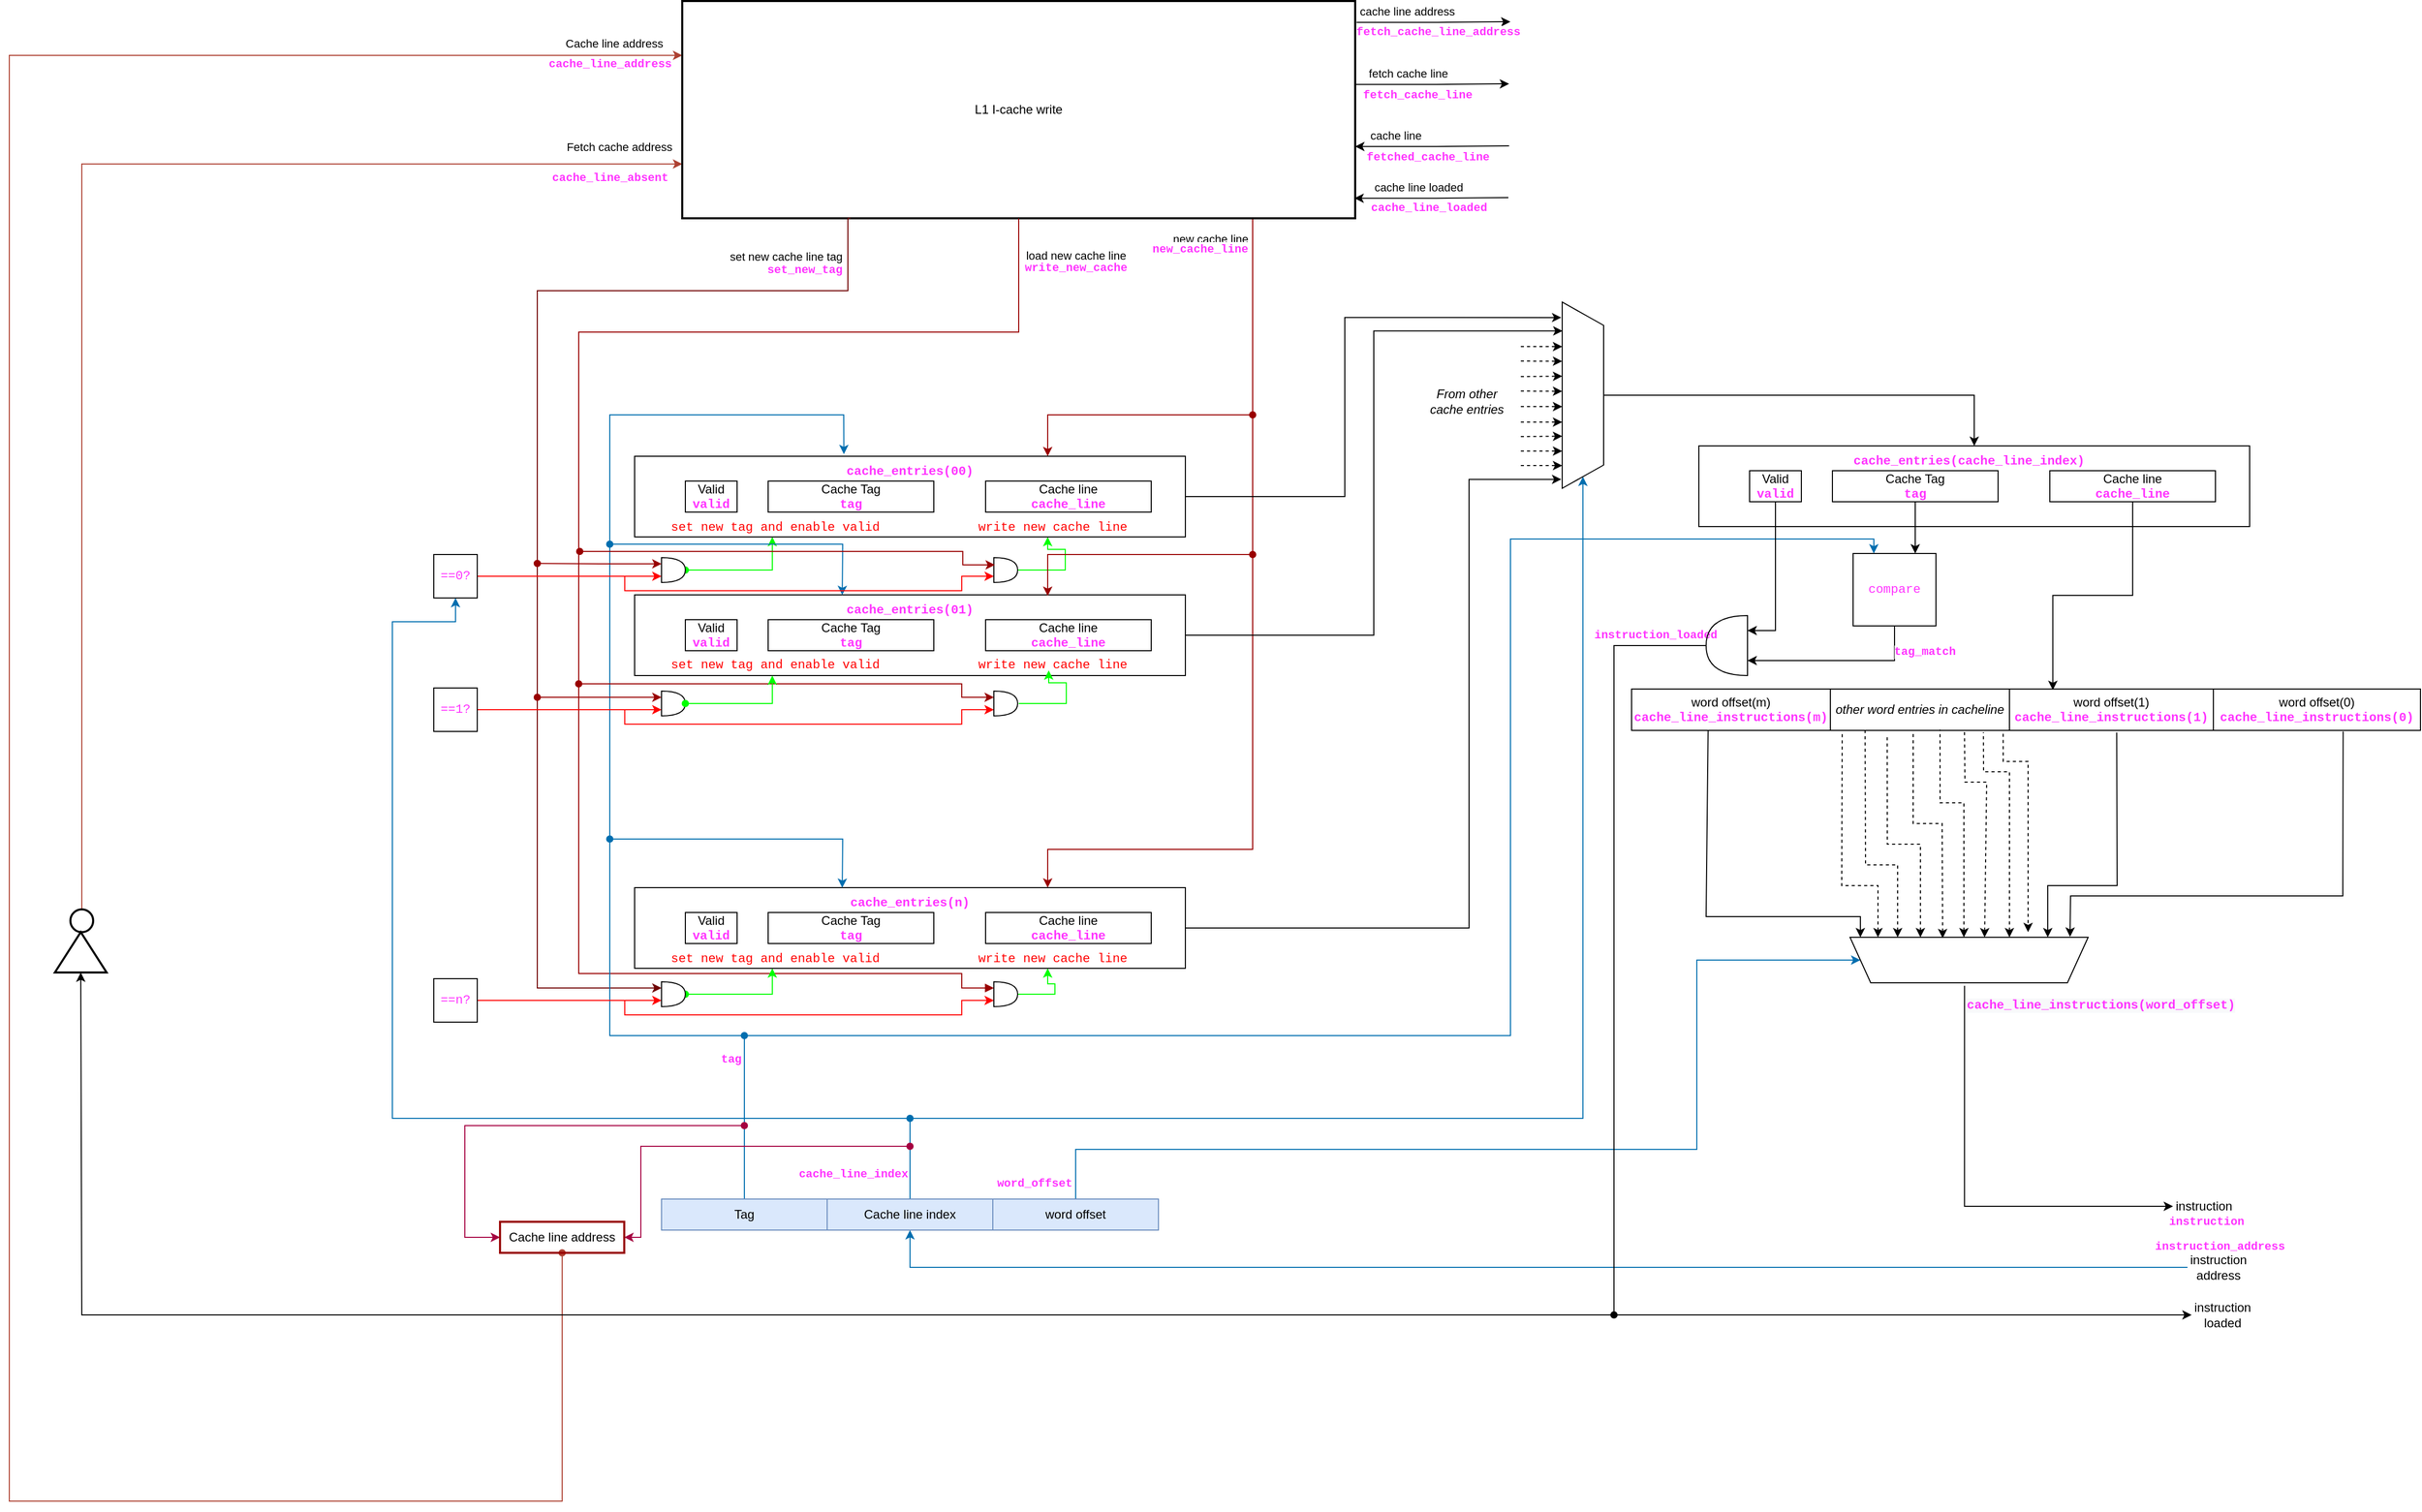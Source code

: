 <mxfile version="15.8.7" type="device" pages="2"><diagram id="TtxQt77F0Pve0Gq8ISPb" name="L1 I-cache"><mxGraphModel dx="1442" dy="1785" grid="1" gridSize="10" guides="1" tooltips="1" connect="1" arrows="1" fold="1" page="1" pageScale="1" pageWidth="850" pageHeight="1100" math="0" shadow="0"><root><mxCell id="0"/><mxCell id="1" parent="0"/><mxCell id="AAuzFfe44RQ2FQWe9RqB-12" style="edgeStyle=orthogonalEdgeStyle;rounded=0;orthogonalLoop=1;jettySize=auto;html=1;exitX=0.5;exitY=0;exitDx=0;exitDy=0;fillColor=#1ba1e2;strokeColor=#006EAF;entryX=0.25;entryY=0;entryDx=0;entryDy=0;" parent="1" source="AAuzFfe44RQ2FQWe9RqB-3" target="XB1IJxxdgjWZtz5uoidI-27" edge="1"><mxGeometry relative="1" as="geometry"><Array as="points"><mxPoint x="300" y="540"/><mxPoint x="1040" y="540"/><mxPoint x="1040" y="60"/><mxPoint x="1391" y="60"/></Array><mxPoint x="480" y="484" as="targetPoint"/></mxGeometry></mxCell><mxCell id="B-37Sl5UuSsx1Pqy_apM-1" value="&lt;b&gt;&lt;font face=&quot;Courier New&quot; color=&quot;#ff33ff&quot;&gt;tag&lt;/font&gt;&lt;/b&gt;" style="edgeLabel;html=1;align=center;verticalAlign=middle;resizable=0;points=[];" parent="AAuzFfe44RQ2FQWe9RqB-12" vertex="1" connectable="0"><mxGeometry x="-0.84" y="-2" relative="1" as="geometry"><mxPoint x="-15" y="4" as="offset"/></mxGeometry></mxCell><mxCell id="AAuzFfe44RQ2FQWe9RqB-3" value="Tag" style="rounded=0;whiteSpace=wrap;html=1;fillColor=#dae8fc;strokeColor=#6c8ebf;" parent="1" vertex="1"><mxGeometry x="220" y="698" width="160" height="30" as="geometry"/></mxCell><mxCell id="AAuzFfe44RQ2FQWe9RqB-50" style="edgeStyle=orthogonalEdgeStyle;rounded=0;orthogonalLoop=1;jettySize=auto;html=1;exitX=0.5;exitY=0;exitDx=0;exitDy=0;entryX=1;entryY=0.5;entryDx=0;entryDy=0;startArrow=none;startFill=0;endArrow=classic;endFill=1;fillColor=#1ba1e2;strokeColor=#006EAF;" parent="1" source="AAuzFfe44RQ2FQWe9RqB-4" target="AAuzFfe44RQ2FQWe9RqB-35" edge="1"><mxGeometry relative="1" as="geometry"><Array as="points"><mxPoint x="460" y="620"/><mxPoint x="1110" y="620"/></Array></mxGeometry></mxCell><mxCell id="B-37Sl5UuSsx1Pqy_apM-2" value="&lt;b&gt;cache_line_index&lt;/b&gt;" style="edgeLabel;html=1;align=center;verticalAlign=middle;resizable=0;points=[];fontFamily=Courier New;fontColor=#FF33FF;" parent="AAuzFfe44RQ2FQWe9RqB-50" vertex="1" connectable="0"><mxGeometry x="-0.964" y="-1" relative="1" as="geometry"><mxPoint x="-56" as="offset"/></mxGeometry></mxCell><mxCell id="_ZMJS2XEXF6SMcS7L7t3-20" style="edgeStyle=orthogonalEdgeStyle;rounded=0;orthogonalLoop=1;jettySize=auto;html=1;startArrow=classic;startFill=1;endArrow=none;endFill=0;strokeWidth=1;fillColor=#1ba1e2;strokeColor=#006EAF;entryX=0;entryY=0.5;entryDx=0;entryDy=0;exitX=0.5;exitY=1;exitDx=0;exitDy=0;" parent="1" source="AAuzFfe44RQ2FQWe9RqB-4" target="_ZMJS2XEXF6SMcS7L7t3-21" edge="1"><mxGeometry relative="1" as="geometry"><mxPoint x="1684" y="764" as="targetPoint"/><mxPoint x="464" y="740" as="sourcePoint"/><Array as="points"><mxPoint x="460" y="764"/></Array></mxGeometry></mxCell><mxCell id="iY6-r_NJyTgNilD8m4rY-2" value="&lt;b&gt;instruction_address&lt;/b&gt;" style="edgeLabel;html=1;align=center;verticalAlign=middle;resizable=0;points=[];fontFamily=Courier New;fontColor=#FF33FF;" parent="_ZMJS2XEXF6SMcS7L7t3-20" vertex="1" connectable="0"><mxGeometry x="0.926" y="-1" relative="1" as="geometry"><mxPoint x="78" y="-21" as="offset"/></mxGeometry></mxCell><mxCell id="AAuzFfe44RQ2FQWe9RqB-4" value="Cache line index" style="rounded=0;whiteSpace=wrap;html=1;fillColor=#dae8fc;strokeColor=#6c8ebf;" parent="1" vertex="1"><mxGeometry x="380" y="698" width="160" height="30" as="geometry"/></mxCell><mxCell id="AAuzFfe44RQ2FQWe9RqB-86" style="edgeStyle=orthogonalEdgeStyle;rounded=0;orthogonalLoop=1;jettySize=auto;html=1;exitX=0.5;exitY=0;exitDx=0;exitDy=0;entryX=1;entryY=0.5;entryDx=0;entryDy=0;startArrow=none;startFill=0;endArrow=classic;endFill=1;fillColor=#1ba1e2;strokeColor=#006EAF;" parent="1" source="AAuzFfe44RQ2FQWe9RqB-5" target="AAuzFfe44RQ2FQWe9RqB-71" edge="1"><mxGeometry relative="1" as="geometry"><Array as="points"><mxPoint x="620" y="650"/><mxPoint x="1220" y="650"/><mxPoint x="1220" y="467"/></Array></mxGeometry></mxCell><mxCell id="B-37Sl5UuSsx1Pqy_apM-3" value="&lt;b&gt;word_offset&lt;/b&gt;" style="edgeLabel;html=1;align=center;verticalAlign=middle;resizable=0;points=[];fontFamily=Courier New;fontColor=#FF33FF;" parent="AAuzFfe44RQ2FQWe9RqB-86" vertex="1" connectable="0"><mxGeometry x="-0.94" y="-1" relative="1" as="geometry"><mxPoint x="-41" y="14" as="offset"/></mxGeometry></mxCell><mxCell id="AAuzFfe44RQ2FQWe9RqB-5" value="word offset" style="rounded=0;whiteSpace=wrap;html=1;fillColor=#dae8fc;strokeColor=#6c8ebf;" parent="1" vertex="1"><mxGeometry x="540" y="698" width="160" height="30" as="geometry"/></mxCell><mxCell id="AAuzFfe44RQ2FQWe9RqB-26" value="Valid&lt;br&gt;&lt;font face=&quot;Courier New&quot; color=&quot;#ff33ff&quot;&gt;&lt;b&gt;valid&lt;/b&gt;&lt;/font&gt;" style="rounded=0;whiteSpace=wrap;html=1;" parent="1" vertex="1"><mxGeometry x="243" y="4" width="50" height="30" as="geometry"/></mxCell><mxCell id="AAuzFfe44RQ2FQWe9RqB-28" value="&lt;div&gt;Cache Tag&lt;/div&gt;&lt;div&gt;&lt;font face=&quot;Courier New&quot; color=&quot;#ff33ff&quot;&gt;&lt;b&gt;tag&lt;/b&gt;&lt;/font&gt;&lt;/div&gt;" style="rounded=0;whiteSpace=wrap;html=1;" parent="1" vertex="1"><mxGeometry x="323" y="4" width="160" height="30" as="geometry"/></mxCell><mxCell id="AAuzFfe44RQ2FQWe9RqB-29" value="Cache line&lt;br&gt;&lt;font face=&quot;Courier New&quot; color=&quot;#ff33ff&quot;&gt;&lt;b&gt;cache_line&lt;/b&gt;&lt;/font&gt;" style="rounded=0;whiteSpace=wrap;html=1;" parent="1" vertex="1"><mxGeometry x="533" y="4" width="160" height="30" as="geometry"/></mxCell><mxCell id="XB1IJxxdgjWZtz5uoidI-24" style="edgeStyle=orthogonalEdgeStyle;rounded=0;orthogonalLoop=1;jettySize=auto;html=1;exitX=0.5;exitY=0;exitDx=0;exitDy=0;entryX=0.5;entryY=0;entryDx=0;entryDy=0;fontFamily=Courier New;fontColor=#FF33FF;" parent="1" source="AAuzFfe44RQ2FQWe9RqB-35" target="XB1IJxxdgjWZtz5uoidI-21" edge="1"><mxGeometry relative="1" as="geometry"/></mxCell><mxCell id="AAuzFfe44RQ2FQWe9RqB-35" value="" style="verticalLabelPosition=middle;verticalAlign=middle;html=1;shape=trapezoid;perimeter=trapezoidPerimeter;whiteSpace=wrap;size=0.125;arcSize=10;flipV=1;labelPosition=center;align=center;direction=south;" parent="1" vertex="1"><mxGeometry x="1090" y="-169" width="40" height="180" as="geometry"/></mxCell><mxCell id="AAuzFfe44RQ2FQWe9RqB-40" value="" style="endArrow=classic;dashed=1;html=1;rounded=0;entryX=0.25;entryY=1;entryDx=0;entryDy=0;endFill=1;" parent="1" edge="1"><mxGeometry width="50" height="50" relative="1" as="geometry"><mxPoint x="1050" y="-126" as="sourcePoint"/><mxPoint x="1090" y="-126.0" as="targetPoint"/></mxGeometry></mxCell><mxCell id="AAuzFfe44RQ2FQWe9RqB-41" value="" style="endArrow=classic;dashed=1;html=1;rounded=0;entryX=0.25;entryY=1;entryDx=0;entryDy=0;endFill=1;" parent="1" edge="1"><mxGeometry width="50" height="50" relative="1" as="geometry"><mxPoint x="1050" y="-112" as="sourcePoint"/><mxPoint x="1090" y="-111.77" as="targetPoint"/></mxGeometry></mxCell><mxCell id="AAuzFfe44RQ2FQWe9RqB-42" value="" style="endArrow=classic;dashed=1;html=1;rounded=0;entryX=0.25;entryY=1;entryDx=0;entryDy=0;endFill=1;" parent="1" edge="1"><mxGeometry width="50" height="50" relative="1" as="geometry"><mxPoint x="1050" y="-97" as="sourcePoint"/><mxPoint x="1090" y="-97.38" as="targetPoint"/></mxGeometry></mxCell><mxCell id="AAuzFfe44RQ2FQWe9RqB-43" value="" style="endArrow=classic;dashed=1;html=1;rounded=0;entryX=0.25;entryY=1;entryDx=0;entryDy=0;endFill=1;" parent="1" edge="1"><mxGeometry width="50" height="50" relative="1" as="geometry"><mxPoint x="1050" y="-83" as="sourcePoint"/><mxPoint x="1090" y="-82.77" as="targetPoint"/></mxGeometry></mxCell><mxCell id="AAuzFfe44RQ2FQWe9RqB-44" value="" style="endArrow=classic;dashed=1;html=1;rounded=0;entryX=0.25;entryY=1;entryDx=0;entryDy=0;endFill=1;" parent="1" edge="1"><mxGeometry width="50" height="50" relative="1" as="geometry"><mxPoint x="1050" y="-68" as="sourcePoint"/><mxPoint x="1090" y="-68.0" as="targetPoint"/></mxGeometry></mxCell><mxCell id="AAuzFfe44RQ2FQWe9RqB-45" value="" style="endArrow=classic;dashed=1;html=1;rounded=0;entryX=0.25;entryY=1;entryDx=0;entryDy=0;endFill=1;" parent="1" edge="1"><mxGeometry width="50" height="50" relative="1" as="geometry"><mxPoint x="1050" y="-53" as="sourcePoint"/><mxPoint x="1090" y="-53.0" as="targetPoint"/></mxGeometry></mxCell><mxCell id="AAuzFfe44RQ2FQWe9RqB-46" value="" style="endArrow=classic;dashed=1;html=1;rounded=0;entryX=0.25;entryY=1;entryDx=0;entryDy=0;endFill=1;" parent="1" edge="1"><mxGeometry width="50" height="50" relative="1" as="geometry"><mxPoint x="1050" y="-39" as="sourcePoint"/><mxPoint x="1090" y="-39.38" as="targetPoint"/></mxGeometry></mxCell><mxCell id="AAuzFfe44RQ2FQWe9RqB-47" value="" style="endArrow=classic;dashed=1;html=1;rounded=0;entryX=0.25;entryY=1;entryDx=0;entryDy=0;endFill=1;" parent="1" edge="1"><mxGeometry width="50" height="50" relative="1" as="geometry"><mxPoint x="1050" y="-25" as="sourcePoint"/><mxPoint x="1090" y="-25.0" as="targetPoint"/></mxGeometry></mxCell><mxCell id="AAuzFfe44RQ2FQWe9RqB-48" value="" style="endArrow=classic;dashed=1;html=1;rounded=0;entryX=0.25;entryY=1;entryDx=0;entryDy=0;endFill=1;" parent="1" edge="1"><mxGeometry width="50" height="50" relative="1" as="geometry"><mxPoint x="1050" y="-11" as="sourcePoint"/><mxPoint x="1090" y="-11.0" as="targetPoint"/></mxGeometry></mxCell><mxCell id="AAuzFfe44RQ2FQWe9RqB-49" value="From other cache entries" style="text;html=1;align=center;verticalAlign=middle;whiteSpace=wrap;rounded=0;fontStyle=2;" parent="1" vertex="1"><mxGeometry x="958" y="-109" width="80" height="71" as="geometry"/></mxCell><mxCell id="AAuzFfe44RQ2FQWe9RqB-53" value="" style="shape=table;html=1;whiteSpace=wrap;startSize=0;container=1;collapsible=0;childLayout=tableLayout;" parent="1" vertex="1"><mxGeometry x="1157" y="205" width="762" height="40" as="geometry"/></mxCell><mxCell id="AAuzFfe44RQ2FQWe9RqB-54" value="" style="shape=partialRectangle;html=1;whiteSpace=wrap;collapsible=0;dropTarget=0;pointerEvents=0;fillColor=none;top=0;left=0;bottom=0;right=0;points=[[0,0.5],[1,0.5]];portConstraint=eastwest;" parent="AAuzFfe44RQ2FQWe9RqB-53" vertex="1"><mxGeometry width="762" height="40" as="geometry"/></mxCell><mxCell id="AAuzFfe44RQ2FQWe9RqB-55" value="&lt;div&gt;word offset(m)&lt;/div&gt;&lt;div&gt;&lt;b style=&quot;color: rgb(255 , 51 , 255) ; font-family: &amp;#34;courier new&amp;#34;&quot;&gt;cache_line_instructions(m)&lt;/b&gt;&lt;br&gt;&lt;/div&gt;" style="shape=partialRectangle;html=1;whiteSpace=wrap;connectable=0;fillColor=none;top=0;left=0;bottom=0;right=0;overflow=hidden;pointerEvents=1;" parent="AAuzFfe44RQ2FQWe9RqB-54" vertex="1"><mxGeometry width="192" height="40" as="geometry"><mxRectangle width="192" height="40" as="alternateBounds"/></mxGeometry></mxCell><mxCell id="AAuzFfe44RQ2FQWe9RqB-56" value="&lt;i&gt;other word entries in cacheline&lt;/i&gt;" style="shape=partialRectangle;html=1;whiteSpace=wrap;connectable=0;fillColor=none;top=0;left=0;bottom=0;right=0;overflow=hidden;pointerEvents=1;" parent="AAuzFfe44RQ2FQWe9RqB-54" vertex="1"><mxGeometry x="192" width="173" height="40" as="geometry"><mxRectangle width="173" height="40" as="alternateBounds"/></mxGeometry></mxCell><mxCell id="AAuzFfe44RQ2FQWe9RqB-57" value="word offset(1)&lt;br&gt;&lt;b style=&quot;color: rgb(255 , 51 , 255) ; font-family: &amp;#34;courier new&amp;#34;&quot;&gt;cache_line_instructions(1)&lt;/b&gt;" style="shape=partialRectangle;html=1;whiteSpace=wrap;connectable=0;fillColor=none;top=0;left=0;bottom=0;right=0;overflow=hidden;pointerEvents=1;" parent="AAuzFfe44RQ2FQWe9RqB-54" vertex="1"><mxGeometry x="365" width="197" height="40" as="geometry"><mxRectangle width="197" height="40" as="alternateBounds"/></mxGeometry></mxCell><mxCell id="AAuzFfe44RQ2FQWe9RqB-69" value="word offset(0)&lt;br&gt;&lt;font face=&quot;Courier New&quot; color=&quot;#ff33ff&quot;&gt;&lt;b&gt;cache_line_instructions(0)&lt;/b&gt;&lt;/font&gt;" style="shape=partialRectangle;html=1;whiteSpace=wrap;connectable=0;fillColor=none;top=0;left=0;bottom=0;right=0;overflow=hidden;pointerEvents=1;" parent="AAuzFfe44RQ2FQWe9RqB-54" vertex="1"><mxGeometry x="562" width="200" height="40" as="geometry"><mxRectangle width="200" height="40" as="alternateBounds"/></mxGeometry></mxCell><mxCell id="AAuzFfe44RQ2FQWe9RqB-87" style="edgeStyle=orthogonalEdgeStyle;rounded=0;orthogonalLoop=1;jettySize=auto;html=1;exitX=0.519;exitY=-0.064;exitDx=0;exitDy=0;startArrow=none;startFill=0;endArrow=classic;endFill=1;entryX=0;entryY=0.5;entryDx=0;entryDy=0;exitPerimeter=0;" parent="1" source="AAuzFfe44RQ2FQWe9RqB-71" target="AAuzFfe44RQ2FQWe9RqB-88" edge="1"><mxGeometry relative="1" as="geometry"><mxPoint x="1648" y="695" as="targetPoint"/><Array as="points"><mxPoint x="1479" y="705"/></Array></mxGeometry></mxCell><mxCell id="iY6-r_NJyTgNilD8m4rY-1" value="&lt;font face=&quot;Courier New&quot; color=&quot;#ff33ff&quot;&gt;&lt;b&gt;instruction&lt;/b&gt;&lt;/font&gt;" style="edgeLabel;html=1;align=center;verticalAlign=middle;resizable=0;points=[];" parent="AAuzFfe44RQ2FQWe9RqB-87" vertex="1" connectable="0"><mxGeometry x="0.863" relative="1" as="geometry"><mxPoint x="60" y="15" as="offset"/></mxGeometry></mxCell><mxCell id="XB1IJxxdgjWZtz5uoidI-26" value="&lt;b style=&quot;font-size: 12px ; background-color: rgb(248 , 249 , 250)&quot;&gt;cache_line_instructions(word_offset)&lt;/b&gt;" style="edgeLabel;html=1;align=center;verticalAlign=middle;resizable=0;points=[];fontFamily=Courier New;fontColor=#FF33FF;" parent="AAuzFfe44RQ2FQWe9RqB-87" vertex="1" connectable="0"><mxGeometry x="-0.608" y="1" relative="1" as="geometry"><mxPoint x="130" y="-63" as="offset"/></mxGeometry></mxCell><mxCell id="AAuzFfe44RQ2FQWe9RqB-71" value="" style="shape=trapezoid;perimeter=trapezoidPerimeter;whiteSpace=wrap;html=1;fixedSize=1;direction=west;" parent="1" vertex="1"><mxGeometry x="1368" y="445" width="230" height="44" as="geometry"/></mxCell><mxCell id="AAuzFfe44RQ2FQWe9RqB-72" value="" style="endArrow=classic;html=1;rounded=0;exitX=0.902;exitY=1.025;exitDx=0;exitDy=0;exitPerimeter=0;entryX=0.076;entryY=1.012;entryDx=0;entryDy=0;entryPerimeter=0;" parent="1" source="AAuzFfe44RQ2FQWe9RqB-54" target="AAuzFfe44RQ2FQWe9RqB-71" edge="1"><mxGeometry width="50" height="50" relative="1" as="geometry"><mxPoint x="1368" y="365" as="sourcePoint"/><mxPoint x="1418" y="315" as="targetPoint"/><Array as="points"><mxPoint x="1844" y="405"/><mxPoint x="1581" y="405"/></Array></mxGeometry></mxCell><mxCell id="AAuzFfe44RQ2FQWe9RqB-74" value="" style="endArrow=classic;html=1;rounded=0;exitX=0.615;exitY=1.053;exitDx=0;exitDy=0;exitPerimeter=0;" parent="1" source="AAuzFfe44RQ2FQWe9RqB-54" edge="1"><mxGeometry width="50" height="50" relative="1" as="geometry"><mxPoint x="1368" y="365" as="sourcePoint"/><mxPoint x="1559" y="445" as="targetPoint"/><Array as="points"><mxPoint x="1626" y="395"/><mxPoint x="1559" y="395"/></Array></mxGeometry></mxCell><mxCell id="AAuzFfe44RQ2FQWe9RqB-75" value="" style="endArrow=classic;dashed=1;html=1;rounded=0;exitX=0.471;exitY=1.082;exitDx=0;exitDy=0;exitPerimeter=0;endFill=1;" parent="1" source="AAuzFfe44RQ2FQWe9RqB-54" edge="1"><mxGeometry width="50" height="50" relative="1" as="geometry"><mxPoint x="1368" y="365" as="sourcePoint"/><mxPoint x="1540" y="440" as="targetPoint"/><Array as="points"><mxPoint x="1516" y="275"/><mxPoint x="1540" y="275"/></Array></mxGeometry></mxCell><mxCell id="AAuzFfe44RQ2FQWe9RqB-76" value="" style="endArrow=none;dashed=1;html=1;rounded=0;endFill=0;startArrow=classic;startFill=1;entryX=0.446;entryY=1.045;entryDx=0;entryDy=0;entryPerimeter=0;" parent="1" target="AAuzFfe44RQ2FQWe9RqB-54" edge="1"><mxGeometry width="50" height="50" relative="1" as="geometry"><mxPoint x="1522" y="445" as="sourcePoint"/><mxPoint x="1500" y="250" as="targetPoint"/><Array as="points"><mxPoint x="1522" y="285"/><mxPoint x="1497" y="285"/></Array></mxGeometry></mxCell><mxCell id="AAuzFfe44RQ2FQWe9RqB-77" value="" style="endArrow=none;dashed=1;html=1;rounded=0;startArrow=classic;startFill=1;entryX=0.422;entryY=1.01;entryDx=0;entryDy=0;entryPerimeter=0;" parent="1" target="AAuzFfe44RQ2FQWe9RqB-54" edge="1"><mxGeometry width="50" height="50" relative="1" as="geometry"><mxPoint x="1498" y="445" as="sourcePoint"/><mxPoint x="1458" y="245" as="targetPoint"/><Array as="points"><mxPoint x="1500" y="295"/><mxPoint x="1479" y="295"/></Array></mxGeometry></mxCell><mxCell id="AAuzFfe44RQ2FQWe9RqB-79" value="" style="endArrow=none;dashed=1;html=1;rounded=0;entryX=0.391;entryY=0.982;entryDx=0;entryDy=0;entryPerimeter=0;startArrow=classic;startFill=1;" parent="1" target="AAuzFfe44RQ2FQWe9RqB-54" edge="1"><mxGeometry width="50" height="50" relative="1" as="geometry"><mxPoint x="1478" y="445" as="sourcePoint"/><mxPoint x="1408" y="245" as="targetPoint"/><Array as="points"><mxPoint x="1478" y="315"/><mxPoint x="1455" y="315"/></Array></mxGeometry></mxCell><mxCell id="AAuzFfe44RQ2FQWe9RqB-81" value="" style="endArrow=none;dashed=1;html=1;rounded=0;exitX=0.611;exitY=0.981;exitDx=0;exitDy=0;exitPerimeter=0;entryX=0.357;entryY=1.028;entryDx=0;entryDy=0;entryPerimeter=0;startArrow=classic;startFill=1;" parent="1" source="AAuzFfe44RQ2FQWe9RqB-71" target="AAuzFfe44RQ2FQWe9RqB-54" edge="1"><mxGeometry width="50" height="50" relative="1" as="geometry"><mxPoint x="1458" y="405" as="sourcePoint"/><mxPoint x="1448" y="365" as="targetPoint"/><Array as="points"><mxPoint x="1457" y="335"/><mxPoint x="1429" y="335"/></Array></mxGeometry></mxCell><mxCell id="AAuzFfe44RQ2FQWe9RqB-82" value="" style="endArrow=none;dashed=1;html=1;rounded=0;entryX=0.324;entryY=1.097;entryDx=0;entryDy=0;entryPerimeter=0;startArrow=classic;startFill=1;" parent="1" target="AAuzFfe44RQ2FQWe9RqB-54" edge="1"><mxGeometry width="50" height="50" relative="1" as="geometry"><mxPoint x="1436" y="445" as="sourcePoint"/><mxPoint x="1428" y="365" as="targetPoint"/><Array as="points"><mxPoint x="1436" y="355"/><mxPoint x="1404" y="355"/></Array></mxGeometry></mxCell><mxCell id="AAuzFfe44RQ2FQWe9RqB-83" value="" style="endArrow=none;dashed=1;html=1;rounded=0;entryX=0.296;entryY=1.01;entryDx=0;entryDy=0;entryPerimeter=0;startArrow=classic;startFill=1;" parent="1" target="AAuzFfe44RQ2FQWe9RqB-54" edge="1"><mxGeometry width="50" height="50" relative="1" as="geometry"><mxPoint x="1414" y="445" as="sourcePoint"/><mxPoint x="1398" y="355" as="targetPoint"/><Array as="points"><mxPoint x="1414" y="375"/><mxPoint x="1383" y="375"/></Array></mxGeometry></mxCell><mxCell id="AAuzFfe44RQ2FQWe9RqB-84" value="" style="endArrow=none;dashed=1;html=1;rounded=0;entryX=0.267;entryY=1.045;entryDx=0;entryDy=0;entryPerimeter=0;startArrow=classic;startFill=1;" parent="1" target="AAuzFfe44RQ2FQWe9RqB-54" edge="1"><mxGeometry width="50" height="50" relative="1" as="geometry"><mxPoint x="1395" y="445" as="sourcePoint"/><mxPoint x="1378" y="345" as="targetPoint"/><Array as="points"><mxPoint x="1395" y="395"/><mxPoint x="1360" y="395"/></Array></mxGeometry></mxCell><mxCell id="AAuzFfe44RQ2FQWe9RqB-85" value="" style="endArrow=classic;html=1;rounded=0;exitX=0.097;exitY=1.002;exitDx=0;exitDy=0;exitPerimeter=0;" parent="1" source="AAuzFfe44RQ2FQWe9RqB-54" edge="1"><mxGeometry width="50" height="50" relative="1" as="geometry"><mxPoint x="1458" y="405" as="sourcePoint"/><mxPoint x="1378" y="445" as="targetPoint"/><Array as="points"><mxPoint x="1229" y="425"/><mxPoint x="1378" y="425"/></Array></mxGeometry></mxCell><mxCell id="AAuzFfe44RQ2FQWe9RqB-88" value="instruction" style="text;html=1;strokeColor=none;fillColor=none;align=center;verticalAlign=middle;whiteSpace=wrap;rounded=0;" parent="1" vertex="1"><mxGeometry x="1680" y="690" width="60" height="30" as="geometry"/></mxCell><mxCell id="_ZMJS2XEXF6SMcS7L7t3-17" value="instruction loaded" style="text;html=1;strokeColor=none;fillColor=none;align=center;verticalAlign=middle;whiteSpace=wrap;rounded=0;" parent="1" vertex="1"><mxGeometry x="1698" y="795" width="60" height="30" as="geometry"/></mxCell><mxCell id="_ZMJS2XEXF6SMcS7L7t3-21" value="instruction address" style="text;html=1;strokeColor=none;fillColor=none;align=center;verticalAlign=middle;whiteSpace=wrap;rounded=0;" parent="1" vertex="1"><mxGeometry x="1694" y="749" width="60" height="30" as="geometry"/></mxCell><mxCell id="_ZMJS2XEXF6SMcS7L7t3-22" value="" style="endArrow=classic;html=1;rounded=0;strokeColor=#A50040;strokeWidth=1;fillColor=#d80073;startArrow=oval;startFill=1;entryX=1;entryY=0.5;entryDx=0;entryDy=0;" parent="1" target="_ZMJS2XEXF6SMcS7L7t3-24" edge="1"><mxGeometry width="50" height="50" relative="1" as="geometry"><mxPoint x="460" y="647" as="sourcePoint"/><mxPoint x="160" y="567" as="targetPoint"/><Array as="points"><mxPoint x="200" y="647"/><mxPoint x="200" y="735"/></Array></mxGeometry></mxCell><mxCell id="_ZMJS2XEXF6SMcS7L7t3-23" value="" style="endArrow=classic;html=1;rounded=0;strokeColor=#A50040;strokeWidth=1;fillColor=#d80073;startArrow=oval;startFill=1;entryX=0;entryY=0.5;entryDx=0;entryDy=0;" parent="1" target="_ZMJS2XEXF6SMcS7L7t3-24" edge="1"><mxGeometry width="50" height="50" relative="1" as="geometry"><mxPoint x="300" y="627" as="sourcePoint"/><mxPoint x="60" y="545" as="targetPoint"/><Array as="points"><mxPoint x="30" y="627"/><mxPoint x="30" y="735"/></Array></mxGeometry></mxCell><mxCell id="_ZMJS2XEXF6SMcS7L7t3-25" style="edgeStyle=orthogonalEdgeStyle;rounded=0;orthogonalLoop=1;jettySize=auto;html=1;exitX=0.5;exitY=1;exitDx=0;exitDy=0;startArrow=oval;startFill=1;endArrow=classic;endFill=1;strokeColor=#ae4132;strokeWidth=1;fillColor=#fad9d5;entryX=0;entryY=0.25;entryDx=0;entryDy=0;" parent="1" source="_ZMJS2XEXF6SMcS7L7t3-24" target="_ZMJS2XEXF6SMcS7L7t3-30" edge="1"><mxGeometry relative="1" as="geometry"><mxPoint x="-410" y="-40" as="targetPoint"/><Array as="points"><mxPoint x="124" y="990"/><mxPoint x="-410" y="990"/><mxPoint x="-410" y="-407"/></Array></mxGeometry></mxCell><mxCell id="_ZMJS2XEXF6SMcS7L7t3-31" value="Cache line address" style="edgeLabel;html=1;align=center;verticalAlign=middle;resizable=0;points=[];" parent="_ZMJS2XEXF6SMcS7L7t3-25" vertex="1" connectable="0"><mxGeometry x="0.936" y="-4" relative="1" as="geometry"><mxPoint x="24" y="-16" as="offset"/></mxGeometry></mxCell><mxCell id="u_YA0F4-QSrPYk1vZdlI-1" value="&lt;font face=&quot;Courier New&quot;&gt;&lt;b&gt;cache_line_address&lt;/b&gt;&lt;/font&gt;" style="edgeLabel;html=1;align=center;verticalAlign=middle;resizable=0;points=[];fontColor=#FF33FF;" parent="_ZMJS2XEXF6SMcS7L7t3-25" vertex="1" connectable="0"><mxGeometry x="0.887" y="1" relative="1" as="geometry"><mxPoint x="89" y="9" as="offset"/></mxGeometry></mxCell><mxCell id="_ZMJS2XEXF6SMcS7L7t3-24" value="Cache line address" style="rounded=0;whiteSpace=wrap;html=1;fillColor=none;strokeColor=#990000;strokeWidth=2;" parent="1" vertex="1"><mxGeometry x="64" y="720" width="120" height="30" as="geometry"/></mxCell><mxCell id="_ZMJS2XEXF6SMcS7L7t3-26" value="" style="endArrow=classic;html=1;rounded=0;strokeColor=#000000;strokeWidth=1;startArrow=oval;startFill=1;entryX=0;entryY=0.5;entryDx=0;entryDy=0;" parent="1" target="_ZMJS2XEXF6SMcS7L7t3-27" edge="1"><mxGeometry width="50" height="50" relative="1" as="geometry"><mxPoint x="1140" y="810" as="sourcePoint"/><mxPoint x="-340" y="460" as="targetPoint"/><Array as="points"><mxPoint x="-340" y="810"/></Array></mxGeometry></mxCell><mxCell id="_ZMJS2XEXF6SMcS7L7t3-27" value="" style="triangle;whiteSpace=wrap;html=1;strokeColor=#000000;strokeWidth=2;fillColor=none;direction=north;" parent="1" vertex="1"><mxGeometry x="-366" y="440" width="50" height="39" as="geometry"/></mxCell><mxCell id="_ZMJS2XEXF6SMcS7L7t3-29" style="edgeStyle=orthogonalEdgeStyle;rounded=0;orthogonalLoop=1;jettySize=auto;html=1;exitX=0.5;exitY=0;exitDx=0;exitDy=0;startArrow=none;startFill=0;endArrow=classic;endFill=1;strokeColor=#ae4132;strokeWidth=1;fillColor=#fad9d5;entryX=0;entryY=0.75;entryDx=0;entryDy=0;" parent="1" source="_ZMJS2XEXF6SMcS7L7t3-28" target="_ZMJS2XEXF6SMcS7L7t3-30" edge="1"><mxGeometry relative="1" as="geometry"><mxPoint x="-340.5" y="-40" as="targetPoint"/><Array as="points"><mxPoint x="-340" y="-302"/></Array></mxGeometry></mxCell><mxCell id="_ZMJS2XEXF6SMcS7L7t3-32" value="Fetch cache address" style="edgeLabel;html=1;align=center;verticalAlign=middle;resizable=0;points=[];" parent="_ZMJS2XEXF6SMcS7L7t3-29" vertex="1" connectable="0"><mxGeometry x="0.906" y="-2" relative="1" as="geometry"><mxPoint y="-19" as="offset"/></mxGeometry></mxCell><mxCell id="u_YA0F4-QSrPYk1vZdlI-2" value="&lt;b&gt;cache_line_absent&lt;/b&gt;" style="edgeLabel;html=1;align=center;verticalAlign=middle;resizable=0;points=[];fontFamily=Courier New;fontColor=#FF33FF;" parent="_ZMJS2XEXF6SMcS7L7t3-29" vertex="1" connectable="0"><mxGeometry x="0.809" y="-2" relative="1" as="geometry"><mxPoint x="54" y="11" as="offset"/></mxGeometry></mxCell><mxCell id="_ZMJS2XEXF6SMcS7L7t3-28" value="" style="ellipse;whiteSpace=wrap;html=1;aspect=fixed;strokeColor=#000000;strokeWidth=2;fillColor=none;" parent="1" vertex="1"><mxGeometry x="-351" y="418" width="22" height="22" as="geometry"/></mxCell><mxCell id="_ZMJS2XEXF6SMcS7L7t3-145" style="edgeStyle=orthogonalEdgeStyle;rounded=0;orthogonalLoop=1;jettySize=auto;html=1;exitX=1.002;exitY=0.098;exitDx=0;exitDy=0;startArrow=none;startFill=0;endArrow=classic;endFill=1;strokeColor=#000000;strokeWidth=1;exitPerimeter=0;" parent="1" source="_ZMJS2XEXF6SMcS7L7t3-30" edge="1"><mxGeometry relative="1" as="geometry"><mxPoint x="1040" y="-440" as="targetPoint"/><Array as="points"><mxPoint x="970" y="-439"/><mxPoint x="1050" y="-440"/></Array></mxGeometry></mxCell><mxCell id="_ZMJS2XEXF6SMcS7L7t3-150" value="&lt;div&gt;cache line address&lt;/div&gt;" style="edgeLabel;html=1;align=center;verticalAlign=middle;resizable=0;points=[];" parent="_ZMJS2XEXF6SMcS7L7t3-145" vertex="1" connectable="0"><mxGeometry x="-0.669" y="-1" relative="1" as="geometry"><mxPoint x="24" y="-12" as="offset"/></mxGeometry></mxCell><mxCell id="OOxjrS-GdUxUCnMuOHRR-4" value="&lt;b&gt;fetch_cache_line_address&lt;/b&gt;" style="edgeLabel;html=1;align=center;verticalAlign=middle;resizable=0;points=[];fontFamily=Courier New;fontColor=#FF33FF;" parent="_ZMJS2XEXF6SMcS7L7t3-145" vertex="1" connectable="0"><mxGeometry x="0.659" y="1" relative="1" as="geometry"><mxPoint x="-45" y="11" as="offset"/></mxGeometry></mxCell><mxCell id="kS-m5nm3Umjm2L03MxPP-1" style="edgeStyle=orthogonalEdgeStyle;rounded=0;orthogonalLoop=1;jettySize=auto;html=1;strokeColor=#990000;entryX=0.75;entryY=0;entryDx=0;entryDy=0;" parent="1" target="XB1IJxxdgjWZtz5uoidI-14" edge="1"><mxGeometry relative="1" as="geometry"><mxPoint x="791" y="-250" as="sourcePoint"/><Array as="points"><mxPoint x="791" y="360"/><mxPoint x="593" y="360"/></Array></mxGeometry></mxCell><mxCell id="kS-m5nm3Umjm2L03MxPP-5" value="new cache line" style="edgeLabel;html=1;align=center;verticalAlign=middle;resizable=0;points=[];" parent="kS-m5nm3Umjm2L03MxPP-1" vertex="1" connectable="0"><mxGeometry x="-0.884" relative="1" as="geometry"><mxPoint x="-41" y="-29" as="offset"/></mxGeometry></mxCell><mxCell id="kS-m5nm3Umjm2L03MxPP-6" value="&lt;font face=&quot;Courier New&quot; color=&quot;#ff33ff&quot;&gt;&lt;b&gt;new_cache_line&lt;/b&gt;&lt;/font&gt;" style="edgeLabel;html=1;align=center;verticalAlign=middle;resizable=0;points=[];" parent="kS-m5nm3Umjm2L03MxPP-1" vertex="1" connectable="0"><mxGeometry x="-0.851" y="3" relative="1" as="geometry"><mxPoint x="-54" y="-33" as="offset"/></mxGeometry></mxCell><mxCell id="_ZMJS2XEXF6SMcS7L7t3-30" value="L1 I-cache write" style="rounded=0;whiteSpace=wrap;html=1;strokeColor=#000000;strokeWidth=2;fillColor=none;" parent="1" vertex="1"><mxGeometry x="240" y="-460" width="650" height="210" as="geometry"/></mxCell><mxCell id="_ZMJS2XEXF6SMcS7L7t3-115" style="edgeStyle=orthogonalEdgeStyle;rounded=0;orthogonalLoop=1;jettySize=auto;html=1;exitX=1;exitY=0.5;exitDx=0;exitDy=0;exitPerimeter=0;entryX=1;entryY=0.5;entryDx=0;entryDy=0;startArrow=none;startFill=0;endArrow=classic;endFill=1;strokeColor=#000000;strokeWidth=1;" parent="1" edge="1"><mxGeometry relative="1" as="geometry"><mxPoint x="434" y="50" as="sourcePoint"/></mxGeometry></mxCell><mxCell id="_ZMJS2XEXF6SMcS7L7t3-132" style="edgeStyle=orthogonalEdgeStyle;rounded=0;orthogonalLoop=1;jettySize=auto;html=1;exitX=1;exitY=0.5;exitDx=0;exitDy=0;entryX=1;entryY=0.5;entryDx=0;entryDy=0;entryPerimeter=0;startArrow=block;startFill=1;endArrow=oval;endFill=1;strokeColor=#000000;strokeWidth=1;" parent="1" edge="1"><mxGeometry relative="1" as="geometry"><mxPoint x="435" y="286" as="sourcePoint"/></mxGeometry></mxCell><mxCell id="_ZMJS2XEXF6SMcS7L7t3-141" style="edgeStyle=orthogonalEdgeStyle;rounded=0;orthogonalLoop=1;jettySize=auto;html=1;exitX=1;exitY=0.5;exitDx=0;exitDy=0;entryX=1;entryY=0.5;entryDx=0;entryDy=0;entryPerimeter=0;startArrow=block;startFill=1;endArrow=oval;endFill=1;strokeColor=#000000;strokeWidth=1;" parent="1" edge="1"><mxGeometry relative="1" as="geometry"><mxPoint x="434" y="515" as="sourcePoint"/></mxGeometry></mxCell><mxCell id="_ZMJS2XEXF6SMcS7L7t3-101" style="edgeStyle=orthogonalEdgeStyle;rounded=0;orthogonalLoop=1;jettySize=auto;html=1;startArrow=classic;startFill=1;endArrow=none;endFill=0;strokeColor=#6F0000;strokeWidth=1;fillColor=#a20025;entryX=0.25;entryY=1;entryDx=0;entryDy=0;exitX=0;exitY=0.25;exitDx=0;exitDy=0;exitPerimeter=0;" parent="1" source="kS-m5nm3Umjm2L03MxPP-15" target="_ZMJS2XEXF6SMcS7L7t3-30" edge="1"><mxGeometry relative="1" as="geometry"><mxPoint x="490" y="-248" as="targetPoint"/><Array as="points"><mxPoint x="100" y="494"/><mxPoint x="100" y="-180"/><mxPoint x="400" y="-180"/><mxPoint x="400" y="-250"/></Array><mxPoint x="490" y="-180" as="sourcePoint"/></mxGeometry></mxCell><mxCell id="_ZMJS2XEXF6SMcS7L7t3-143" value="set new cache line tag" style="edgeLabel;html=1;align=center;verticalAlign=middle;resizable=0;points=[];" parent="_ZMJS2XEXF6SMcS7L7t3-101" vertex="1" connectable="0"><mxGeometry x="0.946" y="-2" relative="1" as="geometry"><mxPoint x="-62" y="8" as="offset"/></mxGeometry></mxCell><mxCell id="u_YA0F4-QSrPYk1vZdlI-3" value="&lt;b&gt;set_new_tag&lt;/b&gt;" style="edgeLabel;html=1;align=center;verticalAlign=middle;resizable=0;points=[];fontFamily=Courier New;fontColor=#FF33FF;" parent="_ZMJS2XEXF6SMcS7L7t3-101" vertex="1" connectable="0"><mxGeometry x="0.898" relative="1" as="geometry"><mxPoint x="-42" y="-7" as="offset"/></mxGeometry></mxCell><mxCell id="_ZMJS2XEXF6SMcS7L7t3-116" style="edgeStyle=orthogonalEdgeStyle;rounded=0;orthogonalLoop=1;jettySize=auto;html=1;exitX=1;exitY=0.5;exitDx=0;exitDy=0;exitPerimeter=0;entryX=0;entryY=0.5;entryDx=0;entryDy=0;startArrow=none;startFill=0;endArrow=classic;endFill=1;strokeColor=#000000;strokeWidth=1;" parent="1" edge="1"><mxGeometry relative="1" as="geometry"><mxPoint x="720" y="50" as="sourcePoint"/></mxGeometry></mxCell><mxCell id="_ZMJS2XEXF6SMcS7L7t3-117" style="edgeStyle=orthogonalEdgeStyle;rounded=0;orthogonalLoop=1;jettySize=auto;html=1;exitX=1;exitY=0.5;exitDx=0;exitDy=0;exitPerimeter=0;entryX=0;entryY=0.5;entryDx=0;entryDy=0;startArrow=none;startFill=0;endArrow=classic;endFill=1;strokeColor=#000000;strokeWidth=1;" parent="1" edge="1"><mxGeometry relative="1" as="geometry"><mxPoint x="721" y="309" as="sourcePoint"/></mxGeometry></mxCell><mxCell id="_ZMJS2XEXF6SMcS7L7t3-118" style="edgeStyle=orthogonalEdgeStyle;rounded=0;orthogonalLoop=1;jettySize=auto;html=1;exitX=1;exitY=0.5;exitDx=0;exitDy=0;exitPerimeter=0;entryX=0;entryY=0.5;entryDx=0;entryDy=0;startArrow=none;startFill=0;endArrow=classic;endFill=1;strokeColor=#000000;strokeWidth=1;" parent="1" edge="1"><mxGeometry relative="1" as="geometry"><mxPoint x="720" y="538" as="sourcePoint"/></mxGeometry></mxCell><mxCell id="_ZMJS2XEXF6SMcS7L7t3-124" style="edgeStyle=orthogonalEdgeStyle;rounded=0;orthogonalLoop=1;jettySize=auto;html=1;startArrow=block;startFill=1;endArrow=none;endFill=0;strokeColor=#990000;strokeWidth=1;entryX=0.5;entryY=1;entryDx=0;entryDy=0;exitX=0;exitY=0.25;exitDx=0;exitDy=0;exitPerimeter=0;" parent="1" source="kS-m5nm3Umjm2L03MxPP-17" target="_ZMJS2XEXF6SMcS7L7t3-30" edge="1"><mxGeometry relative="1" as="geometry"><mxPoint x="530" y="70" as="targetPoint"/><Array as="points"><mxPoint x="510" y="494"/><mxPoint x="510" y="480"/><mxPoint x="140" y="480"/><mxPoint x="140" y="-140"/><mxPoint x="565" y="-140"/></Array><mxPoint x="520" y="-140" as="sourcePoint"/></mxGeometry></mxCell><mxCell id="_ZMJS2XEXF6SMcS7L7t3-142" value="load new cache line" style="edgeLabel;html=1;align=center;verticalAlign=middle;resizable=0;points=[];" parent="_ZMJS2XEXF6SMcS7L7t3-124" vertex="1" connectable="0"><mxGeometry x="0.921" y="1" relative="1" as="geometry"><mxPoint x="56" y="-26" as="offset"/></mxGeometry></mxCell><mxCell id="u_YA0F4-QSrPYk1vZdlI-4" value="&lt;b&gt;write_new_cache&lt;/b&gt;" style="edgeLabel;html=1;align=center;verticalAlign=middle;resizable=0;points=[];fontFamily=Courier New;fontColor=#FF33FF;" parent="_ZMJS2XEXF6SMcS7L7t3-124" vertex="1" connectable="0"><mxGeometry x="0.921" y="-3" relative="1" as="geometry"><mxPoint x="52" y="-14" as="offset"/></mxGeometry></mxCell><mxCell id="_ZMJS2XEXF6SMcS7L7t3-147" style="edgeStyle=orthogonalEdgeStyle;rounded=0;orthogonalLoop=1;jettySize=auto;html=1;exitX=1.002;exitY=0.098;exitDx=0;exitDy=0;startArrow=classic;startFill=1;endArrow=none;endFill=0;strokeColor=#000000;strokeWidth=1;exitPerimeter=0;" parent="1" edge="1"><mxGeometry relative="1" as="geometry"><mxPoint x="1038" y="-270" as="targetPoint"/><mxPoint x="889.3" y="-269.42" as="sourcePoint"/><Array as="points"><mxPoint x="968" y="-269"/><mxPoint x="1048" y="-270"/></Array></mxGeometry></mxCell><mxCell id="_ZMJS2XEXF6SMcS7L7t3-153" value="cache line loaded" style="edgeLabel;html=1;align=center;verticalAlign=middle;resizable=0;points=[];" parent="_ZMJS2XEXF6SMcS7L7t3-147" vertex="1" connectable="0"><mxGeometry x="0.141" y="4" relative="1" as="geometry"><mxPoint x="-24" y="-7" as="offset"/></mxGeometry></mxCell><mxCell id="OOxjrS-GdUxUCnMuOHRR-1" value="&lt;font face=&quot;Courier New&quot; color=&quot;#ff33ff&quot;&gt;&lt;b&gt;cache_line_loaded&lt;/b&gt;&lt;/font&gt;" style="edgeLabel;html=1;align=center;verticalAlign=middle;resizable=0;points=[];" parent="_ZMJS2XEXF6SMcS7L7t3-147" vertex="1" connectable="0"><mxGeometry x="0.675" y="-1" relative="1" as="geometry"><mxPoint x="-53" y="9" as="offset"/></mxGeometry></mxCell><mxCell id="_ZMJS2XEXF6SMcS7L7t3-148" style="edgeStyle=orthogonalEdgeStyle;rounded=0;orthogonalLoop=1;jettySize=auto;html=1;exitX=1.002;exitY=0.098;exitDx=0;exitDy=0;startArrow=classic;startFill=1;endArrow=none;endFill=0;strokeColor=#000000;strokeWidth=1;exitPerimeter=0;" parent="1" edge="1"><mxGeometry relative="1" as="geometry"><mxPoint x="1038.7" y="-320" as="targetPoint"/><mxPoint x="890.0" y="-319.42" as="sourcePoint"/><Array as="points"><mxPoint x="968.7" y="-319"/><mxPoint x="1048.7" y="-320"/></Array></mxGeometry></mxCell><mxCell id="_ZMJS2XEXF6SMcS7L7t3-152" value="cache line" style="edgeLabel;html=1;align=center;verticalAlign=middle;resizable=0;points=[];" parent="_ZMJS2XEXF6SMcS7L7t3-148" vertex="1" connectable="0"><mxGeometry x="-0.138" y="1" relative="1" as="geometry"><mxPoint x="-25" y="-10" as="offset"/></mxGeometry></mxCell><mxCell id="OOxjrS-GdUxUCnMuOHRR-2" value="&lt;b&gt;fetched_cache_line&lt;/b&gt;" style="edgeLabel;html=1;align=center;verticalAlign=middle;resizable=0;points=[];fontFamily=Courier New;fontColor=#FF33FF;" parent="_ZMJS2XEXF6SMcS7L7t3-148" vertex="1" connectable="0"><mxGeometry x="0.273" relative="1" as="geometry"><mxPoint x="-25" y="10" as="offset"/></mxGeometry></mxCell><mxCell id="_ZMJS2XEXF6SMcS7L7t3-149" style="edgeStyle=orthogonalEdgeStyle;rounded=0;orthogonalLoop=1;jettySize=auto;html=1;exitX=1.002;exitY=0.098;exitDx=0;exitDy=0;startArrow=none;startFill=0;endArrow=classic;endFill=1;strokeColor=#000000;strokeWidth=1;exitPerimeter=0;" parent="1" edge="1"><mxGeometry relative="1" as="geometry"><mxPoint x="1038.7" y="-380" as="targetPoint"/><mxPoint x="890" y="-379.42" as="sourcePoint"/><Array as="points"><mxPoint x="968.7" y="-379"/><mxPoint x="1048.7" y="-380"/></Array></mxGeometry></mxCell><mxCell id="_ZMJS2XEXF6SMcS7L7t3-151" value="&lt;div&gt;fetch cache line&lt;/div&gt;" style="edgeLabel;html=1;align=center;verticalAlign=middle;resizable=0;points=[];" parent="_ZMJS2XEXF6SMcS7L7t3-149" vertex="1" connectable="0"><mxGeometry x="-0.652" y="2" relative="1" as="geometry"><mxPoint x="25" y="-9" as="offset"/></mxGeometry></mxCell><mxCell id="OOxjrS-GdUxUCnMuOHRR-3" value="&lt;b&gt;fetch_cache_line&lt;/b&gt;" style="edgeLabel;html=1;align=center;verticalAlign=middle;resizable=0;points=[];fontFamily=Courier New;fontColor=#FF33FF;" parent="_ZMJS2XEXF6SMcS7L7t3-149" vertex="1" connectable="0"><mxGeometry x="0.363" y="-2" relative="1" as="geometry"><mxPoint x="-42" y="8" as="offset"/></mxGeometry></mxCell><mxCell id="XB1IJxxdgjWZtz5uoidI-10" style="edgeStyle=orthogonalEdgeStyle;rounded=0;orthogonalLoop=1;jettySize=auto;html=1;exitX=1;exitY=0.5;exitDx=0;exitDy=0;entryX=0.917;entryY=1.022;entryDx=0;entryDy=0;entryPerimeter=0;fontFamily=Courier New;fontColor=#FF33FF;" parent="1" source="XB1IJxxdgjWZtz5uoidI-2" target="AAuzFfe44RQ2FQWe9RqB-35" edge="1"><mxGeometry relative="1" as="geometry"><Array as="points"><mxPoint x="880" y="19"/><mxPoint x="880" y="-154"/></Array></mxGeometry></mxCell><mxCell id="kS-m5nm3Umjm2L03MxPP-7" style="edgeStyle=orthogonalEdgeStyle;rounded=0;orthogonalLoop=1;jettySize=auto;html=1;exitX=0.75;exitY=0;exitDx=0;exitDy=0;fontFamily=Courier New;fontColor=#FF33FF;startArrow=classic;startFill=1;endArrow=oval;endFill=1;strokeColor=#990000;" parent="1" source="XB1IJxxdgjWZtz5uoidI-2" edge="1"><mxGeometry relative="1" as="geometry"><mxPoint x="791" y="-60" as="targetPoint"/><Array as="points"><mxPoint x="593" y="-60"/></Array></mxGeometry></mxCell><mxCell id="kS-m5nm3Umjm2L03MxPP-44" style="edgeStyle=orthogonalEdgeStyle;rounded=0;orthogonalLoop=1;jettySize=auto;html=1;exitX=0.25;exitY=1;exitDx=0;exitDy=0;entryX=1;entryY=0.5;entryDx=0;entryDy=0;entryPerimeter=0;fontFamily=Courier New;fontColor=#FF33FF;startArrow=classic;startFill=1;endArrow=oval;endFill=1;strokeColor=#00FF00;" parent="1" source="XB1IJxxdgjWZtz5uoidI-2" target="kS-m5nm3Umjm2L03MxPP-34" edge="1"><mxGeometry relative="1" as="geometry"/></mxCell><mxCell id="kS-m5nm3Umjm2L03MxPP-46" style="edgeStyle=orthogonalEdgeStyle;rounded=0;orthogonalLoop=1;jettySize=auto;html=1;exitX=0.75;exitY=1;exitDx=0;exitDy=0;entryX=1;entryY=0.5;entryDx=0;entryDy=0;entryPerimeter=0;fontFamily=Courier New;fontColor=#FF33FF;startArrow=classic;startFill=1;endArrow=none;endFill=0;strokeColor=#00FF00;" parent="1" source="XB1IJxxdgjWZtz5uoidI-2" target="kS-m5nm3Umjm2L03MxPP-36" edge="1"><mxGeometry relative="1" as="geometry"><Array as="points"><mxPoint x="593" y="70"/><mxPoint x="610" y="70"/><mxPoint x="610" y="90"/></Array></mxGeometry></mxCell><mxCell id="XB1IJxxdgjWZtz5uoidI-2" value="" style="rounded=0;whiteSpace=wrap;html=1;fontFamily=Courier New;fontColor=#FF33FF;fillColor=none;" parent="1" vertex="1"><mxGeometry x="194" y="-20" width="532" height="78" as="geometry"/></mxCell><mxCell id="XB1IJxxdgjWZtz5uoidI-3" value="&lt;b&gt;cache_entries(00)&lt;/b&gt;" style="text;html=1;strokeColor=none;fillColor=none;align=center;verticalAlign=middle;whiteSpace=wrap;rounded=0;fontFamily=Courier New;fontColor=#FF33FF;" parent="1" vertex="1"><mxGeometry x="430" y="-20" width="60" height="30" as="geometry"/></mxCell><mxCell id="XB1IJxxdgjWZtz5uoidI-4" value="Valid&lt;br&gt;&lt;font face=&quot;Courier New&quot; color=&quot;#ff33ff&quot;&gt;&lt;b&gt;valid&lt;/b&gt;&lt;/font&gt;" style="rounded=0;whiteSpace=wrap;html=1;" parent="1" vertex="1"><mxGeometry x="243" y="138" width="50" height="30" as="geometry"/></mxCell><mxCell id="XB1IJxxdgjWZtz5uoidI-5" value="&lt;div&gt;Cache Tag&lt;/div&gt;&lt;div&gt;&lt;font face=&quot;Courier New&quot; color=&quot;#ff33ff&quot;&gt;&lt;b&gt;tag&lt;/b&gt;&lt;/font&gt;&lt;/div&gt;" style="rounded=0;whiteSpace=wrap;html=1;" parent="1" vertex="1"><mxGeometry x="323" y="138" width="160" height="30" as="geometry"/></mxCell><mxCell id="XB1IJxxdgjWZtz5uoidI-6" value="Cache line&lt;br&gt;&lt;font face=&quot;Courier New&quot; color=&quot;#ff33ff&quot;&gt;&lt;b&gt;cache_line&lt;/b&gt;&lt;/font&gt;" style="rounded=0;whiteSpace=wrap;html=1;" parent="1" vertex="1"><mxGeometry x="533" y="138" width="160" height="30" as="geometry"/></mxCell><mxCell id="XB1IJxxdgjWZtz5uoidI-9" style="edgeStyle=orthogonalEdgeStyle;rounded=0;orthogonalLoop=1;jettySize=auto;html=1;entryX=0.845;entryY=0.993;entryDx=0;entryDy=0;entryPerimeter=0;fontFamily=Courier New;fontColor=#FF33FF;" parent="1" source="XB1IJxxdgjWZtz5uoidI-7" target="AAuzFfe44RQ2FQWe9RqB-35" edge="1"><mxGeometry relative="1" as="geometry"/></mxCell><mxCell id="XB1IJxxdgjWZtz5uoidI-7" value="" style="rounded=0;whiteSpace=wrap;html=1;fontFamily=Courier New;fontColor=#FF33FF;fillColor=none;" parent="1" vertex="1"><mxGeometry x="194" y="114" width="532" height="78" as="geometry"/></mxCell><mxCell id="XB1IJxxdgjWZtz5uoidI-8" value="&lt;b&gt;cache_entries(01)&lt;/b&gt;" style="text;html=1;strokeColor=none;fillColor=none;align=center;verticalAlign=middle;whiteSpace=wrap;rounded=0;fontFamily=Courier New;fontColor=#FF33FF;" parent="1" vertex="1"><mxGeometry x="430" y="114" width="60" height="30" as="geometry"/></mxCell><mxCell id="XB1IJxxdgjWZtz5uoidI-11" value="Valid&lt;br&gt;&lt;font face=&quot;Courier New&quot; color=&quot;#ff33ff&quot;&gt;&lt;b&gt;valid&lt;/b&gt;&lt;/font&gt;" style="rounded=0;whiteSpace=wrap;html=1;" parent="1" vertex="1"><mxGeometry x="243" y="421" width="50" height="30" as="geometry"/></mxCell><mxCell id="XB1IJxxdgjWZtz5uoidI-12" value="&lt;div&gt;Cache Tag&lt;/div&gt;&lt;div&gt;&lt;font face=&quot;Courier New&quot; color=&quot;#ff33ff&quot;&gt;&lt;b&gt;tag&lt;/b&gt;&lt;/font&gt;&lt;/div&gt;" style="rounded=0;whiteSpace=wrap;html=1;" parent="1" vertex="1"><mxGeometry x="323" y="421" width="160" height="30" as="geometry"/></mxCell><mxCell id="XB1IJxxdgjWZtz5uoidI-13" value="Cache line&lt;br&gt;&lt;font face=&quot;Courier New&quot; color=&quot;#ff33ff&quot;&gt;&lt;b&gt;cache_line&lt;/b&gt;&lt;/font&gt;" style="rounded=0;whiteSpace=wrap;html=1;" parent="1" vertex="1"><mxGeometry x="533" y="421" width="160" height="30" as="geometry"/></mxCell><mxCell id="XB1IJxxdgjWZtz5uoidI-17" style="edgeStyle=orthogonalEdgeStyle;rounded=0;orthogonalLoop=1;jettySize=auto;html=1;exitX=1;exitY=0.5;exitDx=0;exitDy=0;entryX=0.048;entryY=1.022;entryDx=0;entryDy=0;entryPerimeter=0;fontFamily=Courier New;fontColor=#FF33FF;" parent="1" source="XB1IJxxdgjWZtz5uoidI-14" target="AAuzFfe44RQ2FQWe9RqB-35" edge="1"><mxGeometry relative="1" as="geometry"><Array as="points"><mxPoint x="1000" y="436"/><mxPoint x="1000" y="2"/></Array></mxGeometry></mxCell><mxCell id="kS-m5nm3Umjm2L03MxPP-52" style="edgeStyle=orthogonalEdgeStyle;rounded=0;orthogonalLoop=1;jettySize=auto;html=1;exitX=0.75;exitY=1;exitDx=0;exitDy=0;entryX=1;entryY=0.5;entryDx=0;entryDy=0;entryPerimeter=0;fontFamily=Courier New;fontColor=#FF33FF;startArrow=classic;startFill=1;endArrow=none;endFill=0;strokeColor=#00FF00;" parent="1" source="XB1IJxxdgjWZtz5uoidI-14" target="kS-m5nm3Umjm2L03MxPP-17" edge="1"><mxGeometry relative="1" as="geometry"><Array as="points"><mxPoint x="593" y="490"/><mxPoint x="600" y="490"/><mxPoint x="600" y="500"/></Array></mxGeometry></mxCell><mxCell id="kS-m5nm3Umjm2L03MxPP-53" style="edgeStyle=orthogonalEdgeStyle;rounded=0;orthogonalLoop=1;jettySize=auto;html=1;exitX=0.25;exitY=1;exitDx=0;exitDy=0;entryX=1;entryY=0.5;entryDx=0;entryDy=0;entryPerimeter=0;fontFamily=Courier New;fontColor=#FF33FF;startArrow=classic;startFill=1;endArrow=oval;endFill=1;strokeColor=#00FF00;" parent="1" source="XB1IJxxdgjWZtz5uoidI-14" target="kS-m5nm3Umjm2L03MxPP-15" edge="1"><mxGeometry relative="1" as="geometry"/></mxCell><mxCell id="XB1IJxxdgjWZtz5uoidI-14" value="" style="rounded=0;whiteSpace=wrap;html=1;fontFamily=Courier New;fontColor=#FF33FF;fillColor=none;" parent="1" vertex="1"><mxGeometry x="194" y="397" width="532" height="78" as="geometry"/></mxCell><mxCell id="XB1IJxxdgjWZtz5uoidI-15" value="&lt;b&gt;cache_entries(n)&lt;/b&gt;" style="text;html=1;strokeColor=none;fillColor=none;align=center;verticalAlign=middle;whiteSpace=wrap;rounded=0;fontFamily=Courier New;fontColor=#FF33FF;" parent="1" vertex="1"><mxGeometry x="430" y="397" width="60" height="30" as="geometry"/></mxCell><mxCell id="XB1IJxxdgjWZtz5uoidI-21" value="" style="rounded=0;whiteSpace=wrap;html=1;fontFamily=Courier New;fontColor=#FF33FF;fillColor=none;" parent="1" vertex="1"><mxGeometry x="1222" y="-30" width="532" height="78" as="geometry"/></mxCell><mxCell id="XB1IJxxdgjWZtz5uoidI-33" style="edgeStyle=orthogonalEdgeStyle;rounded=0;orthogonalLoop=1;jettySize=auto;html=1;exitX=0.5;exitY=1;exitDx=0;exitDy=0;entryX=0;entryY=0.75;entryDx=0;entryDy=0;entryPerimeter=0;fontFamily=Courier New;fontColor=#FF33FF;" parent="1" source="XB1IJxxdgjWZtz5uoidI-18" target="XB1IJxxdgjWZtz5uoidI-31" edge="1"><mxGeometry relative="1" as="geometry"/></mxCell><mxCell id="XB1IJxxdgjWZtz5uoidI-18" value="Valid&lt;br&gt;&lt;font face=&quot;Courier New&quot; color=&quot;#ff33ff&quot;&gt;&lt;b&gt;valid&lt;/b&gt;&lt;/font&gt;" style="rounded=0;whiteSpace=wrap;html=1;" parent="1" vertex="1"><mxGeometry x="1271" y="-6" width="50" height="30" as="geometry"/></mxCell><mxCell id="XB1IJxxdgjWZtz5uoidI-29" style="edgeStyle=orthogonalEdgeStyle;rounded=0;orthogonalLoop=1;jettySize=auto;html=1;entryX=0.75;entryY=0;entryDx=0;entryDy=0;fontFamily=Courier New;fontColor=#FF33FF;" parent="1" source="XB1IJxxdgjWZtz5uoidI-19" target="XB1IJxxdgjWZtz5uoidI-27" edge="1"><mxGeometry relative="1" as="geometry"/></mxCell><mxCell id="XB1IJxxdgjWZtz5uoidI-19" value="&lt;div&gt;Cache Tag&lt;/div&gt;&lt;div&gt;&lt;font face=&quot;Courier New&quot; color=&quot;#ff33ff&quot;&gt;&lt;b&gt;tag&lt;/b&gt;&lt;/font&gt;&lt;/div&gt;" style="rounded=0;whiteSpace=wrap;html=1;" parent="1" vertex="1"><mxGeometry x="1351" y="-6" width="160" height="30" as="geometry"/></mxCell><mxCell id="XB1IJxxdgjWZtz5uoidI-25" style="edgeStyle=orthogonalEdgeStyle;rounded=0;orthogonalLoop=1;jettySize=auto;html=1;entryX=0.534;entryY=0.024;entryDx=0;entryDy=0;entryPerimeter=0;fontFamily=Courier New;fontColor=#FF33FF;" parent="1" source="XB1IJxxdgjWZtz5uoidI-20" target="AAuzFfe44RQ2FQWe9RqB-54" edge="1"><mxGeometry relative="1" as="geometry"/></mxCell><mxCell id="XB1IJxxdgjWZtz5uoidI-20" value="Cache line&lt;br&gt;&lt;font face=&quot;Courier New&quot; color=&quot;#ff33ff&quot;&gt;&lt;b&gt;cache_line&lt;/b&gt;&lt;/font&gt;" style="rounded=0;whiteSpace=wrap;html=1;" parent="1" vertex="1"><mxGeometry x="1561" y="-6" width="160" height="30" as="geometry"/></mxCell><mxCell id="XB1IJxxdgjWZtz5uoidI-22" value="&lt;b&gt;cache_entries(cache_line_index&lt;/b&gt;&lt;b&gt;)&lt;/b&gt;" style="text;html=1;strokeColor=none;fillColor=none;align=center;verticalAlign=middle;whiteSpace=wrap;rounded=0;fontFamily=Courier New;fontColor=#FF33FF;" parent="1" vertex="1"><mxGeometry x="1362" y="-30" width="242" height="30" as="geometry"/></mxCell><mxCell id="XB1IJxxdgjWZtz5uoidI-32" style="edgeStyle=orthogonalEdgeStyle;rounded=0;orthogonalLoop=1;jettySize=auto;html=1;exitX=0.5;exitY=1;exitDx=0;exitDy=0;entryX=0;entryY=0.25;entryDx=0;entryDy=0;entryPerimeter=0;fontFamily=Courier New;fontColor=#FF33FF;" parent="1" source="XB1IJxxdgjWZtz5uoidI-27" target="XB1IJxxdgjWZtz5uoidI-31" edge="1"><mxGeometry relative="1" as="geometry"/></mxCell><mxCell id="XB1IJxxdgjWZtz5uoidI-34" value="&lt;b&gt;tag_match&lt;/b&gt;" style="edgeLabel;html=1;align=center;verticalAlign=middle;resizable=0;points=[];fontFamily=Courier New;fontColor=#FF33FF;" parent="XB1IJxxdgjWZtz5uoidI-32" vertex="1" connectable="0"><mxGeometry x="-0.586" y="1" relative="1" as="geometry"><mxPoint x="32" y="-10" as="offset"/></mxGeometry></mxCell><mxCell id="XB1IJxxdgjWZtz5uoidI-27" value="compare" style="rounded=0;whiteSpace=wrap;html=1;fontFamily=Courier New;fontColor=#FF33FF;fillColor=none;" parent="1" vertex="1"><mxGeometry x="1371" y="74" width="80" height="70" as="geometry"/></mxCell><mxCell id="XB1IJxxdgjWZtz5uoidI-35" style="edgeStyle=orthogonalEdgeStyle;rounded=0;orthogonalLoop=1;jettySize=auto;html=1;exitX=1;exitY=0.5;exitDx=0;exitDy=0;exitPerimeter=0;entryX=0;entryY=0.5;entryDx=0;entryDy=0;fontFamily=Courier New;fontColor=#FF33FF;" parent="1" source="XB1IJxxdgjWZtz5uoidI-31" target="_ZMJS2XEXF6SMcS7L7t3-17" edge="1"><mxGeometry relative="1" as="geometry"><Array as="points"><mxPoint x="1140" y="163"/><mxPoint x="1140" y="810"/></Array></mxGeometry></mxCell><mxCell id="XB1IJxxdgjWZtz5uoidI-36" value="&lt;b&gt;instruction_loaded&lt;/b&gt;" style="edgeLabel;html=1;align=center;verticalAlign=middle;resizable=0;points=[];fontFamily=Courier New;fontColor=#FF33FF;" parent="XB1IJxxdgjWZtz5uoidI-35" vertex="1" connectable="0"><mxGeometry x="-0.907" y="5" relative="1" as="geometry"><mxPoint x="11" y="-15" as="offset"/></mxGeometry></mxCell><mxCell id="XB1IJxxdgjWZtz5uoidI-31" value="" style="shape=or;whiteSpace=wrap;html=1;fontFamily=Courier New;fontColor=#FF33FF;fillColor=none;direction=west;" parent="1" vertex="1"><mxGeometry x="1229" y="134" width="40" height="58" as="geometry"/></mxCell><mxCell id="kS-m5nm3Umjm2L03MxPP-8" style="edgeStyle=orthogonalEdgeStyle;rounded=0;orthogonalLoop=1;jettySize=auto;html=1;exitX=0.75;exitY=0;exitDx=0;exitDy=0;fontFamily=Courier New;fontColor=#FF33FF;startArrow=classic;startFill=1;endArrow=oval;endFill=1;strokeColor=#990000;" parent="1" edge="1"><mxGeometry relative="1" as="geometry"><mxPoint x="791" y="75" as="targetPoint"/><mxPoint x="593" y="115" as="sourcePoint"/><Array as="points"><mxPoint x="593" y="75"/></Array></mxGeometry></mxCell><mxCell id="kS-m5nm3Umjm2L03MxPP-9" value="" style="endArrow=classic;html=1;rounded=0;fontFamily=Courier New;fontColor=#FF33FF;strokeColor=#006EAF;entryX=0.38;entryY=-0.026;entryDx=0;entryDy=0;entryPerimeter=0;startArrow=oval;startFill=1;" parent="1" target="XB1IJxxdgjWZtz5uoidI-2" edge="1"><mxGeometry width="50" height="50" relative="1" as="geometry"><mxPoint x="300" y="540" as="sourcePoint"/><mxPoint x="380" y="190" as="targetPoint"/><Array as="points"><mxPoint x="170" y="540"/><mxPoint x="170" y="-60"/><mxPoint x="396" y="-60"/></Array></mxGeometry></mxCell><mxCell id="kS-m5nm3Umjm2L03MxPP-11" value="" style="endArrow=classic;html=1;rounded=0;fontFamily=Courier New;fontColor=#FF33FF;strokeColor=#006EAF;entryX=0.377;entryY=0.002;entryDx=0;entryDy=0;entryPerimeter=0;startArrow=oval;startFill=1;" parent="1" target="XB1IJxxdgjWZtz5uoidI-7" edge="1"><mxGeometry width="50" height="50" relative="1" as="geometry"><mxPoint x="170" y="65" as="sourcePoint"/><mxPoint x="310" y="130" as="targetPoint"/><Array as="points"><mxPoint x="395" y="65"/></Array></mxGeometry></mxCell><mxCell id="kS-m5nm3Umjm2L03MxPP-12" value="" style="endArrow=classic;html=1;rounded=0;fontFamily=Courier New;fontColor=#FF33FF;strokeColor=#006EAF;entryX=0.377;entryY=0.002;entryDx=0;entryDy=0;entryPerimeter=0;startArrow=oval;startFill=1;" parent="1" edge="1"><mxGeometry width="50" height="50" relative="1" as="geometry"><mxPoint x="170" y="350" as="sourcePoint"/><mxPoint x="394.564" y="397.156" as="targetPoint"/><Array as="points"><mxPoint x="395" y="350"/></Array></mxGeometry></mxCell><mxCell id="kS-m5nm3Umjm2L03MxPP-16" style="edgeStyle=orthogonalEdgeStyle;rounded=0;orthogonalLoop=1;jettySize=auto;html=1;exitX=0;exitY=0.75;exitDx=0;exitDy=0;exitPerimeter=0;fontFamily=Courier New;fontColor=#FF33FF;startArrow=classic;startFill=1;endArrow=none;endFill=0;strokeColor=#FF0000;entryX=1;entryY=0.5;entryDx=0;entryDy=0;" parent="1" source="kS-m5nm3Umjm2L03MxPP-15" target="kS-m5nm3Umjm2L03MxPP-25" edge="1"><mxGeometry relative="1" as="geometry"><mxPoint x="70" y="506" as="targetPoint"/><Array as="points"><mxPoint x="130" y="506"/><mxPoint x="130" y="506"/></Array></mxGeometry></mxCell><mxCell id="kS-m5nm3Umjm2L03MxPP-15" value="" style="shape=or;whiteSpace=wrap;html=1;fontFamily=Courier New;fontColor=#FF33FF;" parent="1" vertex="1"><mxGeometry x="220" y="488" width="23" height="24" as="geometry"/></mxCell><mxCell id="kS-m5nm3Umjm2L03MxPP-18" style="edgeStyle=orthogonalEdgeStyle;rounded=0;orthogonalLoop=1;jettySize=auto;html=1;exitX=0;exitY=0.75;exitDx=0;exitDy=0;exitPerimeter=0;fontFamily=Courier New;fontColor=#FF33FF;startArrow=classic;startFill=1;endArrow=none;endFill=0;strokeColor=#FF0000;" parent="1" source="kS-m5nm3Umjm2L03MxPP-17" edge="1"><mxGeometry relative="1" as="geometry"><mxPoint x="184.483" y="506.103" as="targetPoint"/><Array as="points"><mxPoint x="510" y="506"/><mxPoint x="510" y="520"/><mxPoint x="184" y="520"/></Array></mxGeometry></mxCell><mxCell id="kS-m5nm3Umjm2L03MxPP-17" value="" style="shape=or;whiteSpace=wrap;html=1;fontFamily=Courier New;fontColor=#FF33FF;" parent="1" vertex="1"><mxGeometry x="541" y="488" width="23" height="24" as="geometry"/></mxCell><mxCell id="kS-m5nm3Umjm2L03MxPP-25" value="==n?" style="whiteSpace=wrap;html=1;aspect=fixed;fontFamily=Courier New;fontColor=#FF33FF;" parent="1" vertex="1"><mxGeometry y="485" width="42" height="42" as="geometry"/></mxCell><mxCell id="kS-m5nm3Umjm2L03MxPP-28" style="edgeStyle=orthogonalEdgeStyle;rounded=0;orthogonalLoop=1;jettySize=auto;html=1;exitX=0;exitY=0.75;exitDx=0;exitDy=0;exitPerimeter=0;fontFamily=Courier New;fontColor=#FF33FF;startArrow=classic;startFill=1;endArrow=none;endFill=0;strokeColor=#FF0000;entryX=1;entryY=0.5;entryDx=0;entryDy=0;" parent="1" source="kS-m5nm3Umjm2L03MxPP-29" target="kS-m5nm3Umjm2L03MxPP-32" edge="1"><mxGeometry relative="1" as="geometry"><mxPoint x="70" y="225" as="targetPoint"/><Array as="points"><mxPoint x="130" y="225"/><mxPoint x="130" y="225"/></Array></mxGeometry></mxCell><mxCell id="kS-m5nm3Umjm2L03MxPP-41" style="edgeStyle=orthogonalEdgeStyle;rounded=0;orthogonalLoop=1;jettySize=auto;html=1;exitX=0;exitY=0.25;exitDx=0;exitDy=0;exitPerimeter=0;fontFamily=Courier New;fontColor=#FF33FF;startArrow=classic;startFill=1;endArrow=oval;endFill=1;strokeColor=#990000;" parent="1" source="kS-m5nm3Umjm2L03MxPP-29" edge="1"><mxGeometry relative="1" as="geometry"><mxPoint x="100" y="213" as="targetPoint"/></mxGeometry></mxCell><mxCell id="kS-m5nm3Umjm2L03MxPP-29" value="" style="shape=or;whiteSpace=wrap;html=1;fontFamily=Courier New;fontColor=#FF33FF;" parent="1" vertex="1"><mxGeometry x="220" y="207" width="23" height="24" as="geometry"/></mxCell><mxCell id="kS-m5nm3Umjm2L03MxPP-30" style="edgeStyle=orthogonalEdgeStyle;rounded=0;orthogonalLoop=1;jettySize=auto;html=1;exitX=0;exitY=0.75;exitDx=0;exitDy=0;exitPerimeter=0;fontFamily=Courier New;fontColor=#FF33FF;startArrow=classic;startFill=1;endArrow=none;endFill=0;strokeColor=#FF0000;" parent="1" source="kS-m5nm3Umjm2L03MxPP-31" edge="1"><mxGeometry relative="1" as="geometry"><mxPoint x="184.483" y="225.103" as="targetPoint"/><Array as="points"><mxPoint x="510" y="225"/><mxPoint x="510" y="239"/><mxPoint x="184" y="239"/></Array></mxGeometry></mxCell><mxCell id="kS-m5nm3Umjm2L03MxPP-39" style="edgeStyle=orthogonalEdgeStyle;rounded=0;orthogonalLoop=1;jettySize=auto;html=1;exitX=0;exitY=0.25;exitDx=0;exitDy=0;exitPerimeter=0;fontFamily=Courier New;fontColor=#FF33FF;startArrow=classic;startFill=1;endArrow=oval;endFill=1;strokeColor=#990000;" parent="1" source="kS-m5nm3Umjm2L03MxPP-31" edge="1"><mxGeometry relative="1" as="geometry"><mxPoint x="140" y="200" as="targetPoint"/><Array as="points"><mxPoint x="510" y="213"/><mxPoint x="510" y="200"/></Array></mxGeometry></mxCell><mxCell id="kS-m5nm3Umjm2L03MxPP-31" value="" style="shape=or;whiteSpace=wrap;html=1;fontFamily=Courier New;fontColor=#FF33FF;" parent="1" vertex="1"><mxGeometry x="541" y="207" width="23" height="24" as="geometry"/></mxCell><mxCell id="kS-m5nm3Umjm2L03MxPP-32" value="==1?" style="whiteSpace=wrap;html=1;aspect=fixed;fontFamily=Courier New;fontColor=#FF33FF;" parent="1" vertex="1"><mxGeometry y="204" width="42" height="42" as="geometry"/></mxCell><mxCell id="kS-m5nm3Umjm2L03MxPP-33" style="edgeStyle=orthogonalEdgeStyle;rounded=0;orthogonalLoop=1;jettySize=auto;html=1;exitX=0;exitY=0.75;exitDx=0;exitDy=0;exitPerimeter=0;fontFamily=Courier New;fontColor=#FF33FF;startArrow=classic;startFill=1;endArrow=none;endFill=0;strokeColor=#FF0000;entryX=1;entryY=0.5;entryDx=0;entryDy=0;" parent="1" source="kS-m5nm3Umjm2L03MxPP-34" target="kS-m5nm3Umjm2L03MxPP-37" edge="1"><mxGeometry relative="1" as="geometry"><mxPoint x="70" y="96" as="targetPoint"/><Array as="points"><mxPoint x="130" y="96"/><mxPoint x="130" y="96"/></Array></mxGeometry></mxCell><mxCell id="kS-m5nm3Umjm2L03MxPP-42" style="edgeStyle=orthogonalEdgeStyle;rounded=0;orthogonalLoop=1;jettySize=auto;html=1;exitX=0;exitY=0.25;exitDx=0;exitDy=0;exitPerimeter=0;fontFamily=Courier New;fontColor=#FF33FF;startArrow=classic;startFill=1;endArrow=oval;endFill=1;strokeColor=#990000;" parent="1" source="kS-m5nm3Umjm2L03MxPP-34" edge="1"><mxGeometry relative="1" as="geometry"><mxPoint x="100" y="83.588" as="targetPoint"/></mxGeometry></mxCell><mxCell id="kS-m5nm3Umjm2L03MxPP-34" value="" style="shape=or;whiteSpace=wrap;html=1;fontFamily=Courier New;fontColor=#FF33FF;" parent="1" vertex="1"><mxGeometry x="220" y="78" width="23" height="24" as="geometry"/></mxCell><mxCell id="kS-m5nm3Umjm2L03MxPP-35" style="edgeStyle=orthogonalEdgeStyle;rounded=0;orthogonalLoop=1;jettySize=auto;html=1;exitX=0;exitY=0.75;exitDx=0;exitDy=0;exitPerimeter=0;fontFamily=Courier New;fontColor=#FF33FF;startArrow=classic;startFill=1;endArrow=none;endFill=0;strokeColor=#FF0000;" parent="1" source="kS-m5nm3Umjm2L03MxPP-36" edge="1"><mxGeometry relative="1" as="geometry"><mxPoint x="184.483" y="96.103" as="targetPoint"/><Array as="points"><mxPoint x="510" y="96"/><mxPoint x="510" y="110"/><mxPoint x="185" y="110"/></Array></mxGeometry></mxCell><mxCell id="kS-m5nm3Umjm2L03MxPP-36" value="" style="shape=or;whiteSpace=wrap;html=1;fontFamily=Courier New;fontColor=#FF33FF;" parent="1" vertex="1"><mxGeometry x="541" y="78" width="23" height="24" as="geometry"/></mxCell><mxCell id="kS-m5nm3Umjm2L03MxPP-38" style="edgeStyle=orthogonalEdgeStyle;rounded=0;orthogonalLoop=1;jettySize=auto;html=1;exitX=0.5;exitY=1;exitDx=0;exitDy=0;fontFamily=Courier New;fontColor=#FF33FF;startArrow=classic;startFill=1;endArrow=oval;endFill=1;strokeColor=#006EAF;" parent="1" source="kS-m5nm3Umjm2L03MxPP-37" edge="1"><mxGeometry relative="1" as="geometry"><mxPoint x="460" y="620" as="targetPoint"/><Array as="points"><mxPoint x="21" y="140"/><mxPoint x="-40" y="140"/><mxPoint x="-40" y="620"/></Array></mxGeometry></mxCell><mxCell id="kS-m5nm3Umjm2L03MxPP-37" value="==0?" style="whiteSpace=wrap;html=1;aspect=fixed;fontFamily=Courier New;fontColor=#FF33FF;" parent="1" vertex="1"><mxGeometry y="75" width="42" height="42" as="geometry"/></mxCell><mxCell id="kS-m5nm3Umjm2L03MxPP-40" style="edgeStyle=orthogonalEdgeStyle;rounded=0;orthogonalLoop=1;jettySize=auto;html=1;exitX=0;exitY=0.25;exitDx=0;exitDy=0;exitPerimeter=0;fontFamily=Courier New;fontColor=#FF33FF;startArrow=classic;startFill=1;endArrow=oval;endFill=1;strokeColor=#990000;" parent="1" edge="1"><mxGeometry relative="1" as="geometry"><mxPoint x="141" y="72" as="targetPoint"/><mxPoint x="542" y="85" as="sourcePoint"/><Array as="points"><mxPoint x="511" y="85"/><mxPoint x="511" y="72"/></Array></mxGeometry></mxCell><mxCell id="kS-m5nm3Umjm2L03MxPP-47" style="edgeStyle=orthogonalEdgeStyle;rounded=0;orthogonalLoop=1;jettySize=auto;html=1;entryX=1;entryY=0.5;entryDx=0;entryDy=0;entryPerimeter=0;fontFamily=Courier New;fontColor=#FF33FF;startArrow=classic;startFill=1;endArrow=oval;endFill=1;strokeColor=#00FF00;exitX=0.25;exitY=1;exitDx=0;exitDy=0;" parent="1" source="XB1IJxxdgjWZtz5uoidI-7" target="kS-m5nm3Umjm2L03MxPP-29" edge="1"><mxGeometry relative="1" as="geometry"><mxPoint x="328" y="230" as="sourcePoint"/><mxPoint x="244" y="219" as="targetPoint"/></mxGeometry></mxCell><mxCell id="kS-m5nm3Umjm2L03MxPP-48" style="edgeStyle=orthogonalEdgeStyle;rounded=0;orthogonalLoop=1;jettySize=auto;html=1;exitX=0.75;exitY=1;exitDx=0;exitDy=0;entryX=1;entryY=0.5;entryDx=0;entryDy=0;entryPerimeter=0;fontFamily=Courier New;fontColor=#FF33FF;startArrow=classic;startFill=1;endArrow=none;endFill=0;strokeColor=#00FF00;" parent="1" edge="1"><mxGeometry relative="1" as="geometry"><mxPoint x="594" y="187" as="sourcePoint"/><mxPoint x="565" y="219" as="targetPoint"/><Array as="points"><mxPoint x="594" y="199"/><mxPoint x="611" y="199"/><mxPoint x="611" y="219"/></Array></mxGeometry></mxCell><mxCell id="kS-m5nm3Umjm2L03MxPP-54" value="&lt;font color=&quot;#ff0000&quot;&gt;set new tag and enable valid&lt;/font&gt;" style="text;html=1;strokeColor=none;fillColor=none;align=center;verticalAlign=middle;whiteSpace=wrap;rounded=0;fontFamily=Courier New;fontColor=#FF33FF;" parent="1" vertex="1"><mxGeometry x="220" y="34" width="220" height="30" as="geometry"/></mxCell><mxCell id="kS-m5nm3Umjm2L03MxPP-56" value="write new cache line" style="text;html=1;strokeColor=none;fillColor=none;align=center;verticalAlign=middle;whiteSpace=wrap;rounded=0;fontFamily=Courier New;fontColor=#FF0000;" parent="1" vertex="1"><mxGeometry x="520" y="34" width="156" height="30" as="geometry"/></mxCell><mxCell id="kS-m5nm3Umjm2L03MxPP-57" value="&lt;font color=&quot;#ff0000&quot;&gt;set new tag and enable valid&lt;/font&gt;" style="text;html=1;strokeColor=none;fillColor=none;align=center;verticalAlign=middle;whiteSpace=wrap;rounded=0;fontFamily=Courier New;fontColor=#FF33FF;" parent="1" vertex="1"><mxGeometry x="220" y="167" width="220" height="30" as="geometry"/></mxCell><mxCell id="kS-m5nm3Umjm2L03MxPP-58" value="write new cache line" style="text;html=1;strokeColor=none;fillColor=none;align=center;verticalAlign=middle;whiteSpace=wrap;rounded=0;fontFamily=Courier New;fontColor=#FF0000;" parent="1" vertex="1"><mxGeometry x="520" y="167" width="156" height="30" as="geometry"/></mxCell><mxCell id="kS-m5nm3Umjm2L03MxPP-59" value="&lt;font color=&quot;#ff0000&quot;&gt;set new tag and enable valid&lt;/font&gt;" style="text;html=1;strokeColor=none;fillColor=none;align=center;verticalAlign=middle;whiteSpace=wrap;rounded=0;fontFamily=Courier New;fontColor=#FF33FF;" parent="1" vertex="1"><mxGeometry x="220" y="451" width="220" height="30" as="geometry"/></mxCell><mxCell id="kS-m5nm3Umjm2L03MxPP-60" value="write new cache line" style="text;html=1;strokeColor=none;fillColor=none;align=center;verticalAlign=middle;whiteSpace=wrap;rounded=0;fontFamily=Courier New;fontColor=#FF0000;" parent="1" vertex="1"><mxGeometry x="520" y="451" width="156" height="30" as="geometry"/></mxCell></root></mxGraphModel></diagram><diagram id="1KmgllvZx6mg1p7h3FMo" name="L1 I-cache write"><mxGraphModel dx="507" dy="587" grid="1" gridSize="10" guides="1" tooltips="1" connect="1" arrows="1" fold="1" page="1" pageScale="1" pageWidth="850" pageHeight="1100" math="0" shadow="0"><root><mxCell id="w1hVACBdVX_P6sUvMk5J-0"/><mxCell id="w1hVACBdVX_P6sUvMk5J-1" parent="w1hVACBdVX_P6sUvMk5J-0"/><mxCell id="0ZAjTl4IDPmM2-GwwDd0-2" style="edgeStyle=orthogonalEdgeStyle;orthogonalLoop=1;jettySize=auto;html=1;exitX=0;exitY=0.5;exitDx=0;exitDy=0;entryX=0.5;entryY=0;entryDx=0;entryDy=0;endArrow=classic;endFill=1;rounded=1;" parent="w1hVACBdVX_P6sUvMk5J-1" source="xC64uxK22-toXezkf-Ru-0" target="_dIxVaUYvnnkkHsN2rvU-0" edge="1"><mxGeometry relative="1" as="geometry"/></mxCell><mxCell id="0ZAjTl4IDPmM2-GwwDd0-7" value="&lt;b style=&quot;color: rgb(255 , 51 , 255) ; font-family: &amp;#34;courier new&amp;#34;&quot;&gt;cache_line_absent = 1&lt;/b&gt;" style="edgeLabel;html=1;align=center;verticalAlign=middle;resizable=0;points=[];" parent="0ZAjTl4IDPmM2-GwwDd0-2" vertex="1" connectable="0"><mxGeometry x="0.226" relative="1" as="geometry"><mxPoint x="-10" y="-30" as="offset"/></mxGeometry></mxCell><mxCell id="xC64uxK22-toXezkf-Ru-0" value="Waiting" style="rounded=0;whiteSpace=wrap;html=1;" parent="w1hVACBdVX_P6sUvMk5J-1" vertex="1"><mxGeometry x="170" y="80" width="120" height="60" as="geometry"/></mxCell><mxCell id="0ZAjTl4IDPmM2-GwwDd0-3" style="edgeStyle=orthogonalEdgeStyle;rounded=1;orthogonalLoop=1;jettySize=auto;html=1;exitX=0.5;exitY=1;exitDx=0;exitDy=0;entryX=0;entryY=0.5;entryDx=0;entryDy=0;endArrow=classic;endFill=1;" parent="w1hVACBdVX_P6sUvMk5J-1" source="_dIxVaUYvnnkkHsN2rvU-0" target="0ZAjTl4IDPmM2-GwwDd0-0" edge="1"><mxGeometry relative="1" as="geometry"/></mxCell><mxCell id="N0XPpqG_ofp6YZIw9ZDt-0" value="&lt;b&gt;cache_line_loaded = 1&lt;/b&gt;" style="edgeLabel;html=1;align=center;verticalAlign=middle;resizable=0;points=[];fontFamily=Courier New;fontColor=#FF33FF;" parent="0ZAjTl4IDPmM2-GwwDd0-3" vertex="1" connectable="0"><mxGeometry x="0.164" y="-2" relative="1" as="geometry"><mxPoint x="-6" y="8" as="offset"/></mxGeometry></mxCell><mxCell id="_dIxVaUYvnnkkHsN2rvU-0" value="Request cache line fetch" style="rounded=0;whiteSpace=wrap;html=1;" parent="w1hVACBdVX_P6sUvMk5J-1" vertex="1"><mxGeometry x="35" y="190" width="120" height="60" as="geometry"/></mxCell><mxCell id="0ZAjTl4IDPmM2-GwwDd0-4" style="edgeStyle=orthogonalEdgeStyle;rounded=1;orthogonalLoop=1;jettySize=auto;html=1;exitX=1;exitY=0.5;exitDx=0;exitDy=0;entryX=0.5;entryY=1;entryDx=0;entryDy=0;endArrow=classic;endFill=1;" parent="w1hVACBdVX_P6sUvMk5J-1" source="0ZAjTl4IDPmM2-GwwDd0-0" target="0ZAjTl4IDPmM2-GwwDd0-1" edge="1"><mxGeometry relative="1" as="geometry"/></mxCell><mxCell id="0ZAjTl4IDPmM2-GwwDd0-0" value="Writing new cache line" style="rounded=0;whiteSpace=wrap;html=1;" parent="w1hVACBdVX_P6sUvMk5J-1" vertex="1"><mxGeometry x="170" y="310" width="120" height="60" as="geometry"/></mxCell><mxCell id="0ZAjTl4IDPmM2-GwwDd0-6" style="edgeStyle=orthogonalEdgeStyle;rounded=1;orthogonalLoop=1;jettySize=auto;html=1;exitX=0.5;exitY=0;exitDx=0;exitDy=0;entryX=1;entryY=0.5;entryDx=0;entryDy=0;endArrow=classic;endFill=1;" parent="w1hVACBdVX_P6sUvMk5J-1" source="0ZAjTl4IDPmM2-GwwDd0-1" target="xC64uxK22-toXezkf-Ru-0" edge="1"><mxGeometry relative="1" as="geometry"/></mxCell><mxCell id="0ZAjTl4IDPmM2-GwwDd0-1" value="Setting new tag" style="rounded=0;whiteSpace=wrap;html=1;" parent="w1hVACBdVX_P6sUvMk5J-1" vertex="1"><mxGeometry x="305" y="190" width="120" height="60" as="geometry"/></mxCell><mxCell id="N0XPpqG_ofp6YZIw9ZDt-1" value="&lt;h1&gt;&lt;font color=&quot;#000000&quot;&gt;State diagram&lt;/font&gt;&lt;/h1&gt;" style="text;html=1;strokeColor=none;fillColor=none;align=center;verticalAlign=middle;whiteSpace=wrap;rounded=0;fontFamily=Courier New;fontColor=#FF33FF;" parent="w1hVACBdVX_P6sUvMk5J-1" vertex="1"><mxGeometry x="200" y="30" width="60" height="30" as="geometry"/></mxCell><mxCell id="XOtJnbwDyGT43rVZMMzG-11" value="States" style="shape=table;startSize=30;container=1;collapsible=0;childLayout=tableLayout;fontStyle=1;align=center;pointerEvents=1;fontFamily=Courier New;fontColor=#000000;" parent="w1hVACBdVX_P6sUvMk5J-1" vertex="1"><mxGeometry x="55" y="410" width="350" height="410" as="geometry"/></mxCell><mxCell id="XOtJnbwDyGT43rVZMMzG-12" value="" style="shape=partialRectangle;html=1;whiteSpace=wrap;collapsible=0;dropTarget=0;pointerEvents=0;fillColor=none;top=0;left=0;bottom=0;right=0;points=[[0,0.5],[1,0.5]];portConstraint=eastwest;fontFamily=Courier New;fontColor=#000000;" parent="XOtJnbwDyGT43rVZMMzG-11" vertex="1"><mxGeometry y="30" width="350" height="110" as="geometry"/></mxCell><mxCell id="XOtJnbwDyGT43rVZMMzG-13" value="Waiting&lt;br&gt;&lt;b&gt;&lt;font color=&quot;#ff33ff&quot;&gt;waiting&lt;/font&gt;&lt;/b&gt;" style="shape=partialRectangle;html=1;whiteSpace=wrap;connectable=0;fillColor=none;top=0;left=0;bottom=0;right=0;overflow=hidden;pointerEvents=1;fontFamily=Courier New;fontColor=#000000;" parent="XOtJnbwDyGT43rVZMMzG-12" vertex="1"><mxGeometry width="88" height="110" as="geometry"><mxRectangle width="88" height="110" as="alternateBounds"/></mxGeometry></mxCell><mxCell id="XOtJnbwDyGT43rVZMMzG-14" value="&lt;span&gt;Initial State.&lt;/span&gt;&lt;br&gt;&lt;span&gt;Waits for a cache miss.(until&amp;nbsp; &lt;/span&gt;&lt;b&gt;&lt;font color=&quot;#ff33ff&quot;&gt;cache_line_absent = 1&lt;/font&gt;&lt;/b&gt;&lt;span&gt;)&lt;br&gt;&lt;/span&gt;&lt;br&gt;&lt;b&gt;&lt;font color=&quot;#ff33ff&quot;&gt;fetch_cache_line = 0&lt;br&gt;write_new_cache = 0&lt;br&gt;set_new_tag = 0&lt;br&gt;&lt;/font&gt;&lt;/b&gt;" style="shape=partialRectangle;html=1;whiteSpace=wrap;connectable=0;fillColor=none;top=0;left=0;bottom=0;right=0;overflow=hidden;pointerEvents=1;fontFamily=Courier New;fontColor=#000000;align=left;" parent="XOtJnbwDyGT43rVZMMzG-12" vertex="1"><mxGeometry x="88" width="262" height="110" as="geometry"><mxRectangle width="262" height="110" as="alternateBounds"/></mxGeometry></mxCell><mxCell id="XOtJnbwDyGT43rVZMMzG-16" value="" style="shape=partialRectangle;html=1;whiteSpace=wrap;collapsible=0;dropTarget=0;pointerEvents=0;fillColor=none;top=0;left=0;bottom=0;right=0;points=[[0,0.5],[1,0.5]];portConstraint=eastwest;fontFamily=Courier New;fontColor=#000000;" parent="XOtJnbwDyGT43rVZMMzG-11" vertex="1"><mxGeometry y="140" width="350" height="110" as="geometry"/></mxCell><mxCell id="XOtJnbwDyGT43rVZMMzG-17" value="Request cache line fetch&lt;br&gt;&lt;b&gt;&lt;font color=&quot;#ff33ff&quot;&gt;req_cache&lt;/font&gt;&lt;/b&gt;" style="shape=partialRectangle;html=1;whiteSpace=wrap;connectable=0;fillColor=none;top=0;left=0;bottom=0;right=0;overflow=hidden;pointerEvents=1;fontFamily=Courier New;fontColor=#000000;" parent="XOtJnbwDyGT43rVZMMzG-16" vertex="1"><mxGeometry width="88" height="110" as="geometry"><mxRectangle width="88" height="110" as="alternateBounds"/></mxGeometry></mxCell><mxCell id="XOtJnbwDyGT43rVZMMzG-18" value="&lt;span&gt;Requests a cache fetch.&lt;br&gt;Waits for new cache line to load.(until&amp;nbsp;&lt;/span&gt;&lt;b style=&quot;color: rgb(255 , 51 , 255) ; font-size: 11px ; text-align: center ; background-color: rgb(255 , 255 , 255)&quot;&gt;cache_line_loaded = 1&lt;/b&gt;&lt;b style=&quot;font-size: 11px ; text-align: center ; background-color: rgb(255 , 255 , 255)&quot;&gt;)&lt;br&gt;&lt;/b&gt;&lt;span&gt;&lt;br&gt;&lt;/span&gt;&lt;b&gt;&lt;font color=&quot;#ff33ff&quot;&gt;fetch_cache_line = 1&lt;br&gt;write_new_cache = 0&lt;br&gt;set_new_tag = 0&lt;/font&gt;&lt;/b&gt;&lt;span&gt;&lt;br&gt;&lt;/span&gt;" style="shape=partialRectangle;html=1;whiteSpace=wrap;connectable=0;fillColor=none;top=0;left=0;bottom=0;right=0;overflow=hidden;pointerEvents=1;fontFamily=Courier New;fontColor=#000000;align=left;" parent="XOtJnbwDyGT43rVZMMzG-16" vertex="1"><mxGeometry x="88" width="262" height="110" as="geometry"><mxRectangle width="262" height="110" as="alternateBounds"/></mxGeometry></mxCell><mxCell id="XOtJnbwDyGT43rVZMMzG-20" value="" style="shape=partialRectangle;html=1;whiteSpace=wrap;collapsible=0;dropTarget=0;pointerEvents=0;fillColor=none;top=0;left=0;bottom=0;right=0;points=[[0,0.5],[1,0.5]];portConstraint=eastwest;fontFamily=Courier New;fontColor=#000000;" parent="XOtJnbwDyGT43rVZMMzG-11" vertex="1"><mxGeometry y="250" width="350" height="80" as="geometry"/></mxCell><mxCell id="XOtJnbwDyGT43rVZMMzG-21" value="Writing new cache line&lt;br&gt;&lt;b&gt;&lt;font color=&quot;#ff33ff&quot;&gt;wrt_cache&lt;/font&gt;&lt;/b&gt;" style="shape=partialRectangle;html=1;whiteSpace=wrap;connectable=0;fillColor=none;top=0;left=0;bottom=0;right=0;overflow=hidden;pointerEvents=1;fontFamily=Courier New;fontColor=#000000;" parent="XOtJnbwDyGT43rVZMMzG-20" vertex="1"><mxGeometry width="88" height="80" as="geometry"><mxRectangle width="88" height="80" as="alternateBounds"/></mxGeometry></mxCell><mxCell id="XOtJnbwDyGT43rVZMMzG-22" value="Writing new cache entry&lt;br&gt;&lt;br&gt;&lt;b&gt;&lt;font color=&quot;#ff33ff&quot;&gt;fetch_cache_line = 0&lt;br&gt;write_new_cache = 1&lt;br&gt;set_new_tag = 0&lt;/font&gt;&lt;/b&gt;" style="shape=partialRectangle;html=1;whiteSpace=wrap;connectable=0;fillColor=none;top=0;left=0;bottom=0;right=0;overflow=hidden;pointerEvents=1;fontFamily=Courier New;fontColor=#000000;align=left;" parent="XOtJnbwDyGT43rVZMMzG-20" vertex="1"><mxGeometry x="88" width="262" height="80" as="geometry"><mxRectangle width="262" height="80" as="alternateBounds"/></mxGeometry></mxCell><mxCell id="EmHOml_07JJIyriRzBNZ-0" style="shape=partialRectangle;html=1;whiteSpace=wrap;collapsible=0;dropTarget=0;pointerEvents=0;fillColor=none;top=0;left=0;bottom=0;right=0;points=[[0,0.5],[1,0.5]];portConstraint=eastwest;fontFamily=Courier New;fontColor=#000000;" parent="XOtJnbwDyGT43rVZMMzG-11" vertex="1"><mxGeometry y="330" width="350" height="80" as="geometry"/></mxCell><mxCell id="EmHOml_07JJIyriRzBNZ-1" value="Setting new tag&lt;br&gt;&lt;b&gt;&lt;font color=&quot;#ff33ff&quot;&gt;set_tag&lt;/font&gt;&lt;/b&gt;" style="shape=partialRectangle;html=1;whiteSpace=wrap;connectable=0;fillColor=none;top=0;left=0;bottom=0;right=0;overflow=hidden;pointerEvents=1;fontFamily=Courier New;fontColor=#000000;" parent="EmHOml_07JJIyriRzBNZ-0" vertex="1"><mxGeometry width="88" height="80" as="geometry"><mxRectangle width="88" height="80" as="alternateBounds"/></mxGeometry></mxCell><mxCell id="EmHOml_07JJIyriRzBNZ-2" value="Changing the tag tp new value&lt;br&gt;&lt;br&gt;&lt;b&gt;&lt;font color=&quot;#ff33ff&quot;&gt;fetch_cache_line = 0&lt;br&gt;write_new_cache = 0&lt;br&gt;set_new_tag = 1&lt;/font&gt;&lt;/b&gt;" style="shape=partialRectangle;html=1;whiteSpace=wrap;connectable=0;fillColor=none;top=0;left=0;bottom=0;right=0;overflow=hidden;pointerEvents=1;fontFamily=Courier New;fontColor=#000000;align=left;" parent="EmHOml_07JJIyriRzBNZ-0" vertex="1"><mxGeometry x="88" width="262" height="80" as="geometry"><mxRectangle width="262" height="80" as="alternateBounds"/></mxGeometry></mxCell><mxCell id="6RTz70p-tsjr6SY2oBDM-3" style="edgeStyle=orthogonalEdgeStyle;rounded=0;orthogonalLoop=1;jettySize=auto;html=1;exitX=0.5;exitY=0;exitDx=0;exitDy=0;entryX=0;entryY=0.5;entryDx=0;entryDy=0;fontFamily=Courier New;fontColor=#FF66FF;" parent="w1hVACBdVX_P6sUvMk5J-1" source="OCw1n8FG3QxAHvetqjiC-0" target="OCw1n8FG3QxAHvetqjiC-2" edge="1"><mxGeometry relative="1" as="geometry"/></mxCell><mxCell id="5crWhMma3vGni7R5f-NX-12" style="edgeStyle=orthogonalEdgeStyle;rounded=0;orthogonalLoop=1;jettySize=auto;html=1;exitX=0;exitY=0.5;exitDx=0;exitDy=0;entryX=0.5;entryY=0;entryDx=0;entryDy=0;startArrow=classic;startFill=1;endArrow=none;endFill=0;" parent="w1hVACBdVX_P6sUvMk5J-1" source="OCw1n8FG3QxAHvetqjiC-0" target="5crWhMma3vGni7R5f-NX-0" edge="1"><mxGeometry relative="1" as="geometry"/></mxCell><mxCell id="OCw1n8FG3QxAHvetqjiC-0" value="State" style="rounded=0;whiteSpace=wrap;html=1;" parent="w1hVACBdVX_P6sUvMk5J-1" vertex="1"><mxGeometry x="840" y="450" width="120" height="60" as="geometry"/></mxCell><mxCell id="OCw1n8FG3QxAHvetqjiC-2" value="&lt;font face=&quot;Courier New&quot; color=&quot;#ff66ff&quot;&gt;==&lt;br&gt;waiting?&lt;/font&gt;" style="rounded=0;whiteSpace=wrap;html=1;" parent="w1hVACBdVX_P6sUvMk5J-1" vertex="1"><mxGeometry x="990" y="10" width="80" height="60" as="geometry"/></mxCell><mxCell id="6RTz70p-tsjr6SY2oBDM-7" style="edgeStyle=orthogonalEdgeStyle;rounded=0;orthogonalLoop=1;jettySize=auto;html=1;exitX=0;exitY=0.5;exitDx=0;exitDy=0;fontFamily=Courier New;fontColor=#FF66FF;startArrow=classic;startFill=1;endArrow=oval;endFill=1;" parent="w1hVACBdVX_P6sUvMk5J-1" source="6RTz70p-tsjr6SY2oBDM-0" edge="1"><mxGeometry relative="1" as="geometry"><mxPoint x="900" y="369.471" as="targetPoint"/></mxGeometry></mxCell><mxCell id="MLwcE74Bzl3i-WXPu9Uk-2" style="edgeStyle=orthogonalEdgeStyle;rounded=0;orthogonalLoop=1;jettySize=auto;html=1;exitX=1;exitY=0.5;exitDx=0;exitDy=0;fontSize=10;fontColor=#FF33FF;endArrow=classic;endFill=1;strokeWidth=1;" parent="w1hVACBdVX_P6sUvMk5J-1" source="6RTz70p-tsjr6SY2oBDM-0" edge="1"><mxGeometry relative="1" as="geometry"><mxPoint x="1400" y="370" as="targetPoint"/></mxGeometry></mxCell><mxCell id="MLwcE74Bzl3i-WXPu9Uk-5" value="&lt;b style=&quot;color: rgb(0 , 0 , 0) ; font-family: &amp;#34;courier new&amp;#34; ; font-size: 12px ; text-align: left ; background-color: rgb(248 , 249 , 250)&quot;&gt;&lt;font color=&quot;#ff33ff&quot;&gt;set_new_tag&lt;/font&gt;&lt;/b&gt;" style="edgeLabel;html=1;align=center;verticalAlign=middle;resizable=0;points=[];fontSize=10;fontColor=#FF33FF;" parent="MLwcE74Bzl3i-WXPu9Uk-2" vertex="1" connectable="0"><mxGeometry x="-0.358" relative="1" as="geometry"><mxPoint x="274" as="offset"/></mxGeometry></mxCell><mxCell id="6RTz70p-tsjr6SY2oBDM-0" value="&lt;font face=&quot;Courier New&quot; color=&quot;#ff66ff&quot;&gt;==&lt;br&gt;set_tag?&lt;/font&gt;" style="rounded=0;whiteSpace=wrap;html=1;" parent="w1hVACBdVX_P6sUvMk5J-1" vertex="1"><mxGeometry x="990" y="340" width="80" height="60" as="geometry"/></mxCell><mxCell id="6RTz70p-tsjr6SY2oBDM-6" style="edgeStyle=orthogonalEdgeStyle;rounded=0;orthogonalLoop=1;jettySize=auto;html=1;exitX=0;exitY=0.5;exitDx=0;exitDy=0;fontFamily=Courier New;fontColor=#FF66FF;startArrow=classic;startFill=1;endArrow=oval;endFill=1;" parent="w1hVACBdVX_P6sUvMk5J-1" source="6RTz70p-tsjr6SY2oBDM-1" edge="1"><mxGeometry relative="1" as="geometry"><mxPoint x="900" y="260.059" as="targetPoint"/></mxGeometry></mxCell><mxCell id="MLwcE74Bzl3i-WXPu9Uk-1" style="edgeStyle=orthogonalEdgeStyle;rounded=0;orthogonalLoop=1;jettySize=auto;html=1;exitX=1;exitY=0.5;exitDx=0;exitDy=0;fontSize=10;fontColor=#FF33FF;endArrow=classic;endFill=1;strokeWidth=1;" parent="w1hVACBdVX_P6sUvMk5J-1" source="6RTz70p-tsjr6SY2oBDM-1" edge="1"><mxGeometry relative="1" as="geometry"><mxPoint x="1400" y="260.286" as="targetPoint"/></mxGeometry></mxCell><mxCell id="MLwcE74Bzl3i-WXPu9Uk-4" value="&lt;b style=&quot;color: rgb(0 , 0 , 0) ; font-family: &amp;#34;courier new&amp;#34; ; font-size: 12px ; text-align: left ; background-color: rgb(248 , 249 , 250)&quot;&gt;&lt;font color=&quot;#ff33ff&quot;&gt;write_new_cache&lt;/font&gt;&lt;/b&gt;" style="edgeLabel;html=1;align=center;verticalAlign=middle;resizable=0;points=[];fontSize=10;fontColor=#FF33FF;" parent="MLwcE74Bzl3i-WXPu9Uk-1" vertex="1" connectable="0"><mxGeometry x="0.362" y="3" relative="1" as="geometry"><mxPoint x="166" y="3" as="offset"/></mxGeometry></mxCell><mxCell id="6RTz70p-tsjr6SY2oBDM-1" value="&lt;font face=&quot;Courier New&quot; color=&quot;#ff66ff&quot;&gt;==&lt;br&gt;wrt_cache?&lt;/font&gt;" style="rounded=0;whiteSpace=wrap;html=1;" parent="w1hVACBdVX_P6sUvMk5J-1" vertex="1"><mxGeometry x="990" y="230" width="80" height="60" as="geometry"/></mxCell><mxCell id="6RTz70p-tsjr6SY2oBDM-5" style="edgeStyle=orthogonalEdgeStyle;rounded=0;orthogonalLoop=1;jettySize=auto;html=1;exitX=0;exitY=0.5;exitDx=0;exitDy=0;fontFamily=Courier New;fontColor=#FF66FF;startArrow=classic;startFill=1;endArrow=oval;endFill=1;" parent="w1hVACBdVX_P6sUvMk5J-1" source="6RTz70p-tsjr6SY2oBDM-2" edge="1"><mxGeometry relative="1" as="geometry"><mxPoint x="900" y="150.286" as="targetPoint"/></mxGeometry></mxCell><mxCell id="MLwcE74Bzl3i-WXPu9Uk-0" style="edgeStyle=orthogonalEdgeStyle;rounded=0;orthogonalLoop=1;jettySize=auto;html=1;exitX=1;exitY=0.5;exitDx=0;exitDy=0;fontSize=10;fontColor=#FF33FF;endArrow=classic;endFill=1;strokeWidth=1;" parent="w1hVACBdVX_P6sUvMk5J-1" source="6RTz70p-tsjr6SY2oBDM-2" edge="1"><mxGeometry relative="1" as="geometry"><mxPoint x="1401.429" y="150.286" as="targetPoint"/></mxGeometry></mxCell><mxCell id="MLwcE74Bzl3i-WXPu9Uk-3" value="&lt;b style=&quot;color: rgb(0 , 0 , 0) ; font-family: &amp;#34;courier new&amp;#34; ; font-size: 12px ; text-align: left ; background-color: rgb(248 , 249 , 250)&quot;&gt;&lt;font color=&quot;#ff33ff&quot;&gt;fetch_cache_line&lt;/font&gt;&lt;/b&gt;" style="edgeLabel;html=1;align=center;verticalAlign=middle;resizable=0;points=[];fontSize=10;fontColor=#FF33FF;" parent="MLwcE74Bzl3i-WXPu9Uk-0" vertex="1" connectable="0"><mxGeometry x="0.244" y="-3" relative="1" as="geometry"><mxPoint x="185" y="-3" as="offset"/></mxGeometry></mxCell><mxCell id="6RTz70p-tsjr6SY2oBDM-2" value="&lt;font face=&quot;Courier New&quot; color=&quot;#ff66ff&quot;&gt;==&lt;br&gt;req_cache?&lt;/font&gt;" style="rounded=0;whiteSpace=wrap;html=1;" parent="w1hVACBdVX_P6sUvMk5J-1" vertex="1"><mxGeometry x="990" y="120" width="80" height="60" as="geometry"/></mxCell><mxCell id="5crWhMma3vGni7R5f-NX-10" style="edgeStyle=orthogonalEdgeStyle;rounded=0;orthogonalLoop=1;jettySize=auto;html=1;exitX=0;exitY=0.5;exitDx=0;exitDy=0;startArrow=classic;startFill=1;endArrow=oval;endFill=1;" parent="w1hVACBdVX_P6sUvMk5J-1" source="5crWhMma3vGni7R5f-NX-0" edge="1"><mxGeometry relative="1" as="geometry"><mxPoint x="900" y="40" as="targetPoint"/><Array as="points"><mxPoint x="720" y="40"/></Array></mxGeometry></mxCell><mxCell id="5crWhMma3vGni7R5f-NX-0" value="Next&lt;br&gt;State" style="shape=trapezoid;perimeter=trapezoidPerimeter;whiteSpace=wrap;html=1;fixedSize=1;rotation=90;" parent="w1hVACBdVX_P6sUvMk5J-1" vertex="1"><mxGeometry x="660" y="450" width="120" height="60" as="geometry"/></mxCell><mxCell id="5crWhMma3vGni7R5f-NX-6" style="edgeStyle=orthogonalEdgeStyle;rounded=0;orthogonalLoop=1;jettySize=auto;html=1;exitX=1;exitY=0.5;exitDx=0;exitDy=0;entryX=0.117;entryY=1;entryDx=0;entryDy=0;entryPerimeter=0;" parent="w1hVACBdVX_P6sUvMk5J-1" source="5crWhMma3vGni7R5f-NX-1" target="5crWhMma3vGni7R5f-NX-0" edge="1"><mxGeometry relative="1" as="geometry"/></mxCell><mxCell id="5crWhMma3vGni7R5f-NX-1" value="Waiting" style="rounded=0;whiteSpace=wrap;html=1;" parent="w1hVACBdVX_P6sUvMk5J-1" vertex="1"><mxGeometry x="470" y="285" width="120" height="60" as="geometry"/></mxCell><mxCell id="5crWhMma3vGni7R5f-NX-7" style="edgeStyle=orthogonalEdgeStyle;rounded=0;orthogonalLoop=1;jettySize=auto;html=1;exitX=1;exitY=0.5;exitDx=0;exitDy=0;entryX=0.35;entryY=1;entryDx=0;entryDy=0;entryPerimeter=0;" parent="w1hVACBdVX_P6sUvMk5J-1" source="5crWhMma3vGni7R5f-NX-3" target="5crWhMma3vGni7R5f-NX-0" edge="1"><mxGeometry relative="1" as="geometry"><Array as="points"><mxPoint x="630" y="425"/><mxPoint x="630" y="462"/></Array></mxGeometry></mxCell><mxCell id="5crWhMma3vGni7R5f-NX-3" value="Request cache line fetch" style="rounded=0;whiteSpace=wrap;html=1;" parent="w1hVACBdVX_P6sUvMk5J-1" vertex="1"><mxGeometry x="470" y="395" width="120" height="60" as="geometry"/></mxCell><mxCell id="5crWhMma3vGni7R5f-NX-9" style="edgeStyle=orthogonalEdgeStyle;rounded=0;orthogonalLoop=1;jettySize=auto;html=1;exitX=1;exitY=0.5;exitDx=0;exitDy=0;entryX=0.625;entryY=1.017;entryDx=0;entryDy=0;entryPerimeter=0;" parent="w1hVACBdVX_P6sUvMk5J-1" source="5crWhMma3vGni7R5f-NX-4" target="5crWhMma3vGni7R5f-NX-0" edge="1"><mxGeometry relative="1" as="geometry"><Array as="points"><mxPoint x="630" y="535"/><mxPoint x="630" y="495"/></Array></mxGeometry></mxCell><mxCell id="5crWhMma3vGni7R5f-NX-4" value="Writing new cache line" style="rounded=0;whiteSpace=wrap;html=1;" parent="w1hVACBdVX_P6sUvMk5J-1" vertex="1"><mxGeometry x="470" y="505" width="120" height="60" as="geometry"/></mxCell><mxCell id="5crWhMma3vGni7R5f-NX-8" style="edgeStyle=orthogonalEdgeStyle;rounded=0;orthogonalLoop=1;jettySize=auto;html=1;exitX=1;exitY=0.5;exitDx=0;exitDy=0;entryX=0.867;entryY=1.017;entryDx=0;entryDy=0;entryPerimeter=0;" parent="w1hVACBdVX_P6sUvMk5J-1" source="5crWhMma3vGni7R5f-NX-5" target="5crWhMma3vGni7R5f-NX-0" edge="1"><mxGeometry relative="1" as="geometry"/></mxCell><mxCell id="5crWhMma3vGni7R5f-NX-5" value="Setting new tag" style="rounded=0;whiteSpace=wrap;html=1;" parent="w1hVACBdVX_P6sUvMk5J-1" vertex="1"><mxGeometry x="470" y="615" width="120" height="60" as="geometry"/></mxCell><mxCell id="5crWhMma3vGni7R5f-NX-16" style="edgeStyle=orthogonalEdgeStyle;rounded=0;orthogonalLoop=1;jettySize=auto;html=1;exitX=0;exitY=0.75;exitDx=0;exitDy=0;exitPerimeter=0;entryX=1;entryY=0.5;entryDx=0;entryDy=0;startArrow=classic;startFill=1;endArrow=none;endFill=0;" parent="w1hVACBdVX_P6sUvMk5J-1" source="5crWhMma3vGni7R5f-NX-15" target="OCw1n8FG3QxAHvetqjiC-2" edge="1"><mxGeometry relative="1" as="geometry"/></mxCell><mxCell id="5crWhMma3vGni7R5f-NX-23" style="edgeStyle=orthogonalEdgeStyle;rounded=0;orthogonalLoop=1;jettySize=auto;html=1;exitX=1;exitY=0.5;exitDx=0;exitDy=0;exitPerimeter=0;entryX=0.074;entryY=0.867;entryDx=0;entryDy=0;entryPerimeter=0;startArrow=none;startFill=0;endArrow=classic;endFill=1;" parent="w1hVACBdVX_P6sUvMk5J-1" source="5crWhMma3vGni7R5f-NX-15" target="5crWhMma3vGni7R5f-NX-22" edge="1"><mxGeometry relative="1" as="geometry"/></mxCell><mxCell id="5crWhMma3vGni7R5f-NX-28" style="edgeStyle=orthogonalEdgeStyle;rounded=0;orthogonalLoop=1;jettySize=auto;html=1;exitX=0;exitY=0.25;exitDx=0;exitDy=0;exitPerimeter=0;startArrow=classic;startFill=1;endArrow=none;endFill=0;" parent="w1hVACBdVX_P6sUvMk5J-1" source="5crWhMma3vGni7R5f-NX-15" edge="1"><mxGeometry relative="1" as="geometry"><mxPoint x="1410" y="619.471" as="targetPoint"/></mxGeometry></mxCell><mxCell id="5crWhMma3vGni7R5f-NX-29" value="&lt;b style=&quot;font-size: 12px ; text-align: left ; background-color: rgb(248 , 249 , 250)&quot;&gt;&lt;font color=&quot;#ff33ff&quot;&gt;cache_line_absent&lt;/font&gt;&lt;/b&gt;" style="edgeLabel;html=1;align=center;verticalAlign=middle;resizable=0;points=[];fontFamily=Courier New;fontStyle=1" parent="5crWhMma3vGni7R5f-NX-28" vertex="1" connectable="0"><mxGeometry x="0.655" relative="1" as="geometry"><mxPoint x="102" y="1" as="offset"/></mxGeometry></mxCell><mxCell id="5crWhMma3vGni7R5f-NX-15" value="" style="shape=or;whiteSpace=wrap;html=1;direction=west;" parent="w1hVACBdVX_P6sUvMk5J-1" vertex="1"><mxGeometry x="1110" y="560" width="60" height="80" as="geometry"/></mxCell><mxCell id="5crWhMma3vGni7R5f-NX-18" style="edgeStyle=orthogonalEdgeStyle;rounded=0;orthogonalLoop=1;jettySize=auto;html=1;exitX=0;exitY=0.75;exitDx=0;exitDy=0;exitPerimeter=0;startArrow=classic;startFill=1;endArrow=oval;endFill=1;" parent="w1hVACBdVX_P6sUvMk5J-1" source="5crWhMma3vGni7R5f-NX-17" edge="1"><mxGeometry relative="1" as="geometry"><mxPoint x="1240" y="150" as="targetPoint"/></mxGeometry></mxCell><mxCell id="5crWhMma3vGni7R5f-NX-24" style="edgeStyle=orthogonalEdgeStyle;rounded=0;orthogonalLoop=1;jettySize=auto;html=1;exitX=1;exitY=0.5;exitDx=0;exitDy=0;exitPerimeter=0;entryX=0.24;entryY=0.617;entryDx=0;entryDy=0;entryPerimeter=0;startArrow=none;startFill=0;endArrow=classic;endFill=1;" parent="w1hVACBdVX_P6sUvMk5J-1" source="5crWhMma3vGni7R5f-NX-17" target="5crWhMma3vGni7R5f-NX-22" edge="1"><mxGeometry relative="1" as="geometry"><Array as="points"><mxPoint x="1090" y="720"/><mxPoint x="1090" y="621"/></Array></mxGeometry></mxCell><mxCell id="5crWhMma3vGni7R5f-NX-30" style="edgeStyle=orthogonalEdgeStyle;rounded=0;orthogonalLoop=1;jettySize=auto;html=1;exitX=0;exitY=0.25;exitDx=0;exitDy=0;exitPerimeter=0;fontFamily=Courier New;startArrow=classic;startFill=1;endArrow=none;endFill=0;" parent="w1hVACBdVX_P6sUvMk5J-1" source="5crWhMma3vGni7R5f-NX-17" edge="1"><mxGeometry relative="1" as="geometry"><mxPoint x="1400" y="739.471" as="targetPoint"/></mxGeometry></mxCell><mxCell id="5crWhMma3vGni7R5f-NX-31" value="&lt;span style=&quot;color: rgb(255, 51, 255); font-size: 12px;&quot;&gt;cache_line_loaded&lt;/span&gt;" style="edgeLabel;html=1;align=center;verticalAlign=middle;resizable=0;points=[];fontFamily=Courier New;fontStyle=1;fontSize=12;" parent="5crWhMma3vGni7R5f-NX-30" vertex="1" connectable="0"><mxGeometry x="0.635" y="-1" relative="1" as="geometry"><mxPoint x="112" as="offset"/></mxGeometry></mxCell><mxCell id="5crWhMma3vGni7R5f-NX-17" value="" style="shape=or;whiteSpace=wrap;html=1;direction=west;" parent="w1hVACBdVX_P6sUvMk5J-1" vertex="1"><mxGeometry x="1110" y="680" width="60" height="80" as="geometry"/></mxCell><mxCell id="5crWhMma3vGni7R5f-NX-27" style="edgeStyle=orthogonalEdgeStyle;rounded=0;orthogonalLoop=1;jettySize=auto;html=1;exitX=1;exitY=0.5;exitDx=0;exitDy=0;exitPerimeter=0;entryX=0.5;entryY=1;entryDx=0;entryDy=0;startArrow=none;startFill=0;endArrow=classic;endFill=1;" parent="w1hVACBdVX_P6sUvMk5J-1" source="5crWhMma3vGni7R5f-NX-22" target="OCw1n8FG3QxAHvetqjiC-0" edge="1"><mxGeometry relative="1" as="geometry"/></mxCell><mxCell id="5crWhMma3vGni7R5f-NX-22" value="" style="shape=xor;whiteSpace=wrap;html=1;direction=west;" parent="w1hVACBdVX_P6sUvMk5J-1" vertex="1"><mxGeometry x="950" y="590" width="60" height="80" as="geometry"/></mxCell><mxCell id="5crWhMma3vGni7R5f-NX-25" value="" style="endArrow=classic;html=1;rounded=0;entryX=0.24;entryY=0.352;entryDx=0;entryDy=0;entryPerimeter=0;startArrow=oval;startFill=1;" parent="w1hVACBdVX_P6sUvMk5J-1" target="5crWhMma3vGni7R5f-NX-22" edge="1"><mxGeometry width="50" height="50" relative="1" as="geometry"><mxPoint x="1280" y="260" as="sourcePoint"/><mxPoint x="940" y="420" as="targetPoint"/><Array as="points"><mxPoint x="1280" y="800"/><mxPoint x="1070" y="800"/><mxPoint x="1070" y="642"/></Array></mxGeometry></mxCell><mxCell id="5crWhMma3vGni7R5f-NX-26" value="" style="endArrow=classic;html=1;rounded=0;entryX=0.103;entryY=0.117;entryDx=0;entryDy=0;entryPerimeter=0;startArrow=oval;startFill=1;" parent="w1hVACBdVX_P6sUvMk5J-1" target="5crWhMma3vGni7R5f-NX-22" edge="1"><mxGeometry width="50" height="50" relative="1" as="geometry"><mxPoint x="1320" y="370" as="sourcePoint"/><mxPoint x="1130" y="420" as="targetPoint"/><Array as="points"><mxPoint x="1320" y="840"/><mxPoint x="1040" y="840"/><mxPoint x="1040" y="661"/></Array></mxGeometry></mxCell><mxCell id="YUkED9Aw-EMcFJSJKrbC-2" style="edgeStyle=orthogonalEdgeStyle;rounded=0;orthogonalLoop=1;jettySize=auto;html=1;exitX=0.5;exitY=0;exitDx=0;exitDy=0;fontFamily=Courier New;endArrow=oval;endFill=1;startArrow=classic;startFill=1;" edge="1" parent="w1hVACBdVX_P6sUvMk5J-1" source="YUkED9Aw-EMcFJSJKrbC-1"><mxGeometry relative="1" as="geometry"><mxPoint x="1090.0" y="720" as="targetPoint"/><Array as="points"><mxPoint x="1065" y="890"/><mxPoint x="880" y="890"/><mxPoint x="880" y="720"/></Array></mxGeometry></mxCell><mxCell id="YUkED9Aw-EMcFJSJKrbC-3" value="store fetched cache" style="edgeLabel;html=1;align=center;verticalAlign=middle;resizable=0;points=[];fontFamily=Courier New;" vertex="1" connectable="0" parent="YUkED9Aw-EMcFJSJKrbC-2"><mxGeometry x="-0.726" y="3" relative="1" as="geometry"><mxPoint x="108" y="7" as="offset"/></mxGeometry></mxCell><mxCell id="UlU2AkbhXDaOQdER-B3d-1" style="edgeStyle=orthogonalEdgeStyle;rounded=0;orthogonalLoop=1;jettySize=auto;html=1;exitX=0.5;exitY=1;exitDx=0;exitDy=0;fontFamily=Courier New;startArrow=none;startFill=0;endArrow=classic;endFill=1;" edge="1" parent="w1hVACBdVX_P6sUvMk5J-1" source="YUkED9Aw-EMcFJSJKrbC-1"><mxGeometry relative="1" as="geometry"><mxPoint x="1065" y="1070" as="targetPoint"/></mxGeometry></mxCell><mxCell id="ZOHxKb0RmybfV0Turu_Y-0" value="&lt;b style=&quot;color: rgb(255 , 51 , 255)&quot;&gt;new_cache_line&lt;/b&gt;" style="edgeLabel;html=1;align=center;verticalAlign=middle;resizable=0;points=[];fontFamily=Courier New;" vertex="1" connectable="0" parent="UlU2AkbhXDaOQdER-B3d-1"><mxGeometry x="-0.563" y="-1" relative="1" as="geometry"><mxPoint x="1" y="72" as="offset"/></mxGeometry></mxCell><mxCell id="5bAWKZ3FbQJb6kUL4g8N-0" style="edgeStyle=orthogonalEdgeStyle;rounded=0;orthogonalLoop=1;jettySize=auto;html=1;exitX=1;exitY=0.5;exitDx=0;exitDy=0;fontFamily=Courier New;startArrow=classic;startFill=1;endArrow=none;endFill=0;" edge="1" parent="w1hVACBdVX_P6sUvMk5J-1" source="YUkED9Aw-EMcFJSJKrbC-1"><mxGeometry relative="1" as="geometry"><mxPoint x="1490.0" y="959.667" as="targetPoint"/></mxGeometry></mxCell><mxCell id="MzTu2f8rqJxMotDJRLR6-0" value="&lt;b style=&quot;color: rgb(255 , 51 , 255)&quot;&gt;fetched_cache_line&lt;br&gt;&lt;/b&gt;" style="edgeLabel;html=1;align=center;verticalAlign=middle;resizable=0;points=[];fontFamily=Courier New;" vertex="1" connectable="0" parent="5bAWKZ3FbQJb6kUL4g8N-0"><mxGeometry x="0.371" y="-2" relative="1" as="geometry"><mxPoint x="120" y="-2" as="offset"/></mxGeometry></mxCell><mxCell id="YUkED9Aw-EMcFJSJKrbC-1" value="&lt;font face=&quot;Courier New&quot;&gt;&lt;b&gt;cache_line&lt;/b&gt;&lt;/font&gt;" style="rounded=0;whiteSpace=wrap;html=1;" vertex="1" parent="w1hVACBdVX_P6sUvMk5J-1"><mxGeometry x="830" y="930" width="470" height="60" as="geometry"/></mxCell><mxCell id="YUkED9Aw-EMcFJSJKrbC-6" style="edgeStyle=orthogonalEdgeStyle;rounded=0;orthogonalLoop=1;jettySize=auto;html=1;exitX=0.5;exitY=0;exitDx=0;exitDy=0;fontFamily=Courier New;startArrow=classic;startFill=1;endArrow=none;endFill=0;" edge="1" parent="w1hVACBdVX_P6sUvMk5J-1" source="YUkED9Aw-EMcFJSJKrbC-5"><mxGeometry relative="1" as="geometry"><mxPoint x="1465" y="865" as="targetPoint"/><Array as="points"><mxPoint x="540" y="865"/></Array></mxGeometry></mxCell><mxCell id="ncNIIG_1vKIrCpMb6NJm-0" value="&lt;b style=&quot;color: rgb(255 , 51 , 255)&quot;&gt;cache_line_address&lt;/b&gt;" style="edgeLabel;html=1;align=center;verticalAlign=middle;resizable=0;points=[];fontFamily=Courier New;" vertex="1" connectable="0" parent="YUkED9Aw-EMcFJSJKrbC-6"><mxGeometry x="0.797" y="-3" relative="1" as="geometry"><mxPoint x="165" as="offset"/></mxGeometry></mxCell><mxCell id="mFNfNqP45cuzje6EA5OG-0" style="edgeStyle=orthogonalEdgeStyle;rounded=0;orthogonalLoop=1;jettySize=auto;html=1;exitX=0.5;exitY=1;exitDx=0;exitDy=0;fontFamily=Courier New;startArrow=none;startFill=0;endArrow=classic;endFill=1;" edge="1" parent="w1hVACBdVX_P6sUvMk5J-1" source="YUkED9Aw-EMcFJSJKrbC-5"><mxGeometry relative="1" as="geometry"><mxPoint x="1430" y="1030" as="targetPoint"/><Array as="points"><mxPoint x="540" y="1030"/></Array></mxGeometry></mxCell><mxCell id="UlU2AkbhXDaOQdER-B3d-0" value="&lt;b style=&quot;color: rgb(255 , 51 , 255)&quot;&gt;fetch_cache_line_address&lt;/b&gt;" style="edgeLabel;html=1;align=center;verticalAlign=middle;resizable=0;points=[];fontFamily=Courier New;" vertex="1" connectable="0" parent="mFNfNqP45cuzje6EA5OG-0"><mxGeometry x="0.891" y="4" relative="1" as="geometry"><mxPoint x="130" as="offset"/></mxGeometry></mxCell><mxCell id="YUkED9Aw-EMcFJSJKrbC-5" value="&lt;font face=&quot;Courier New&quot;&gt;&lt;b&gt;cache_line_address&lt;/b&gt;&lt;/font&gt;" style="rounded=0;whiteSpace=wrap;html=1;" vertex="1" parent="w1hVACBdVX_P6sUvMk5J-1"><mxGeometry x="305" y="930" width="470" height="60" as="geometry"/></mxCell></root></mxGraphModel></diagram></mxfile>